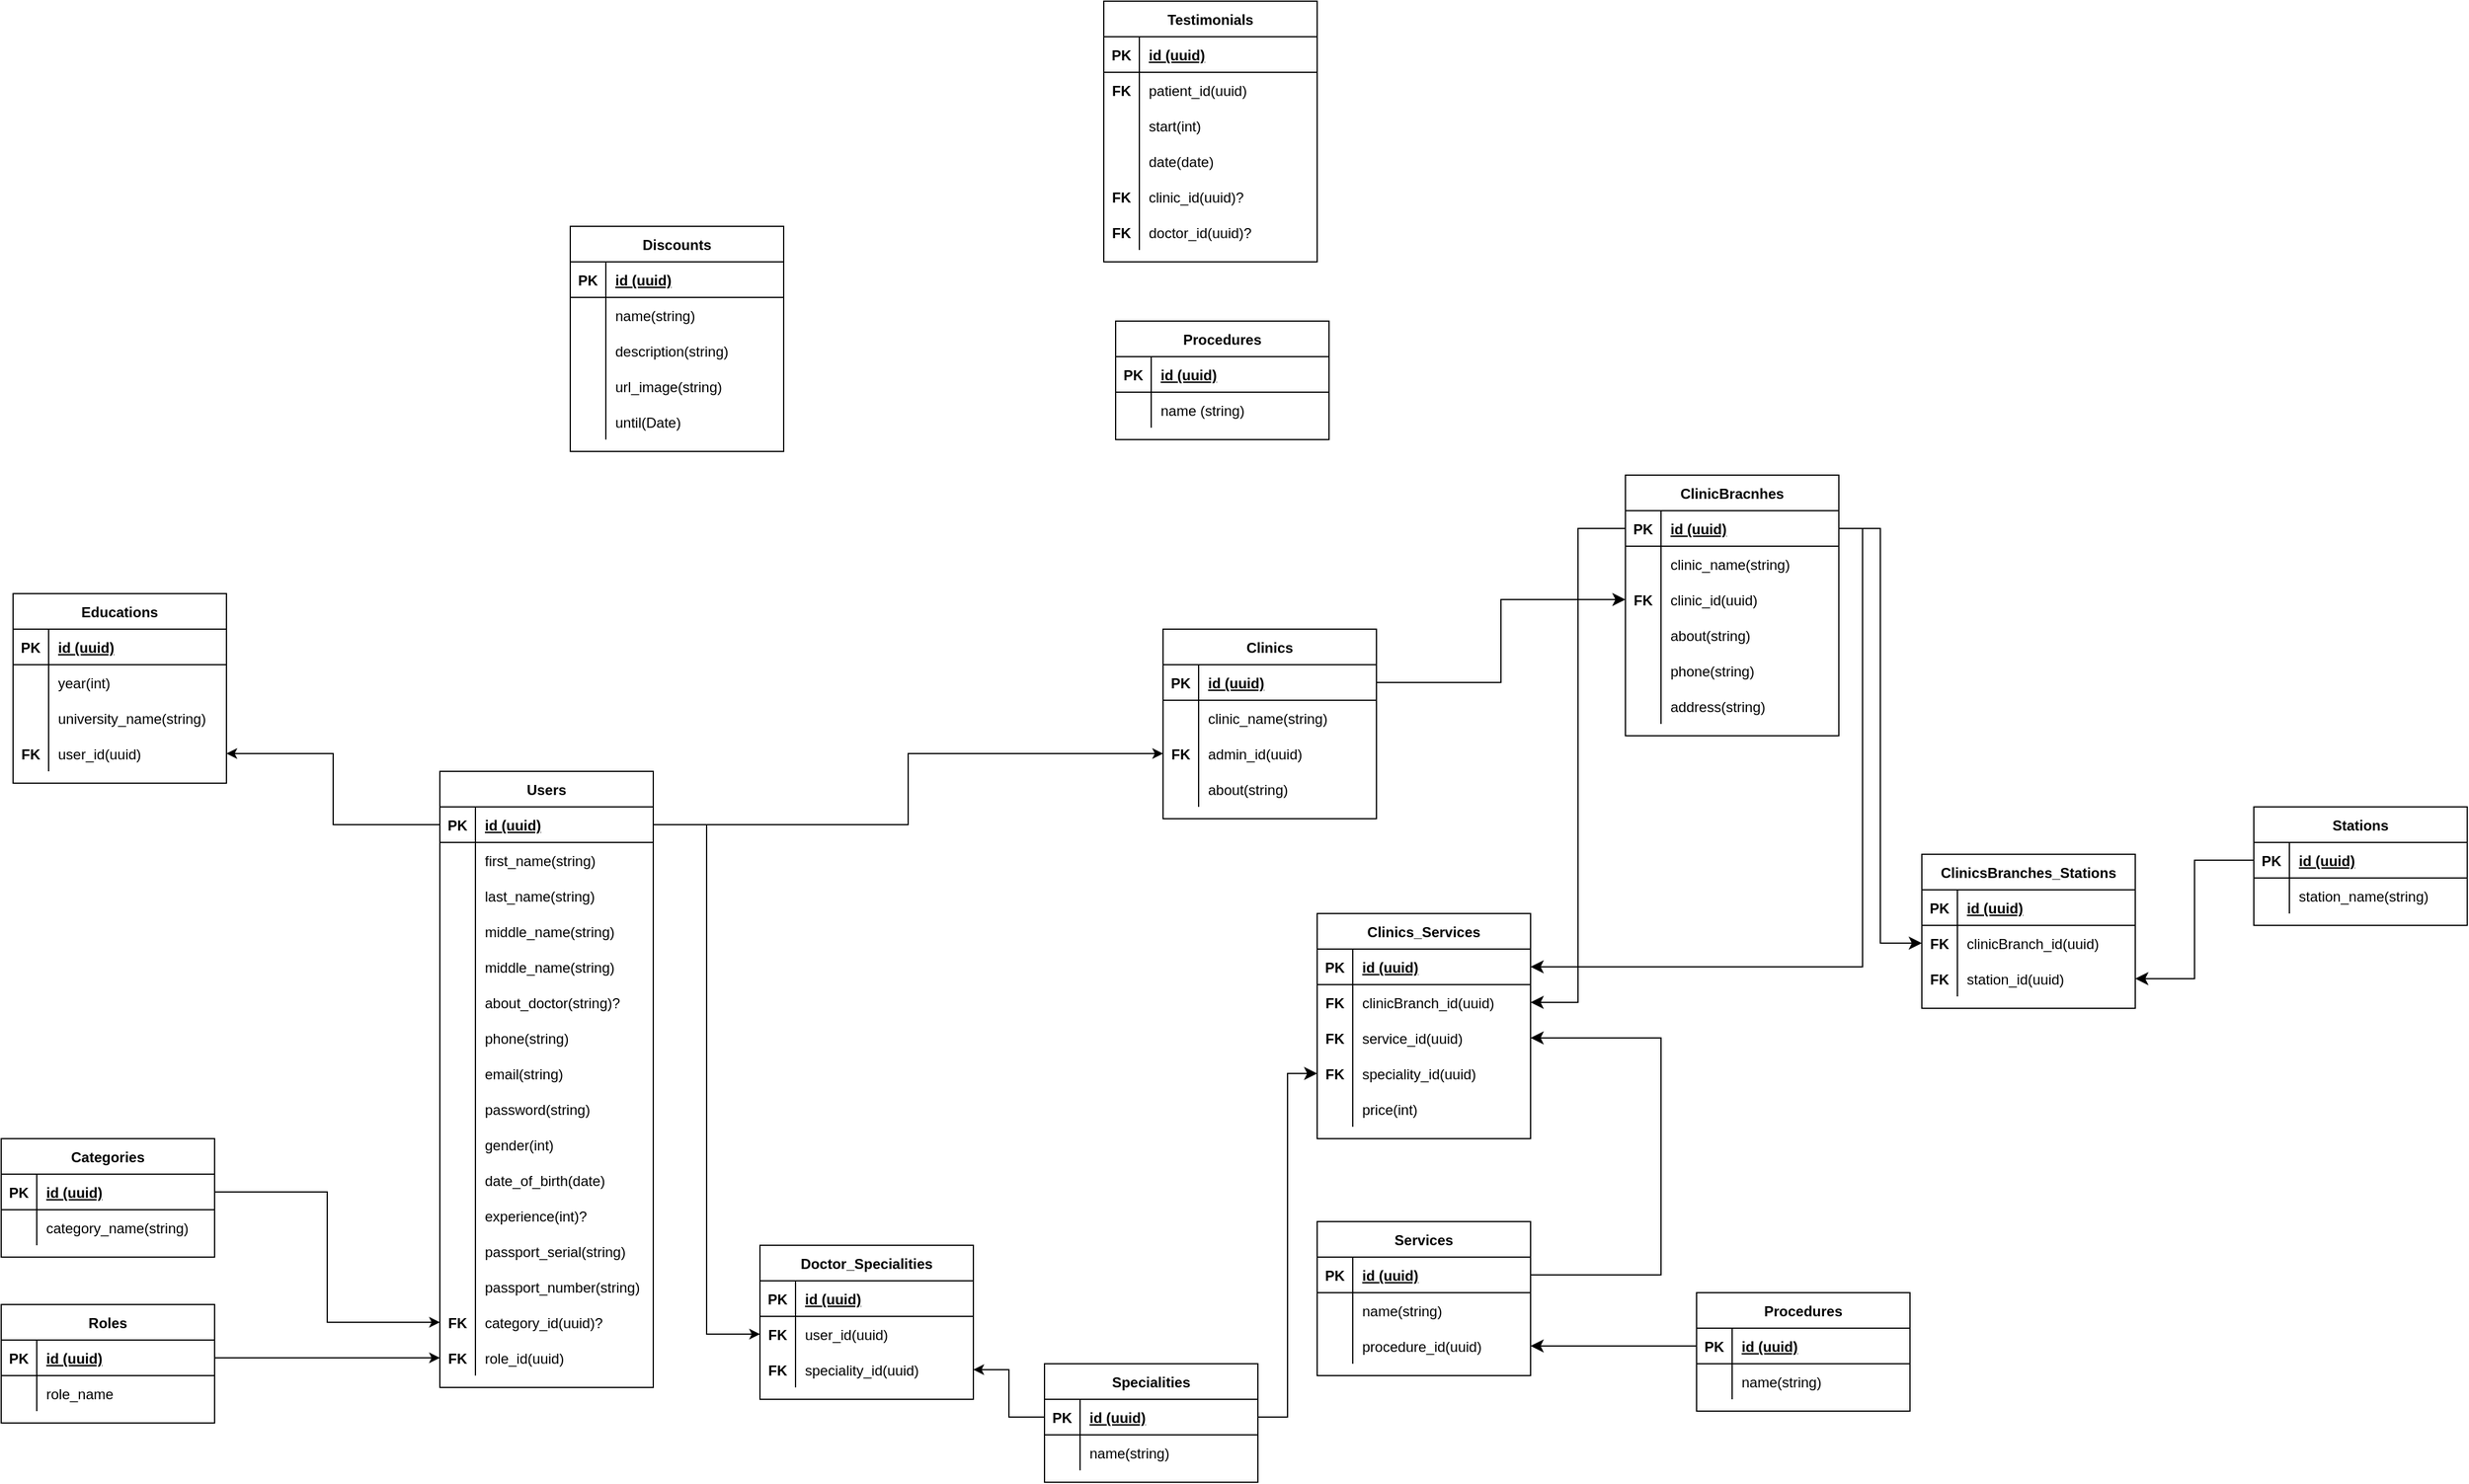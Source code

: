<mxfile version="21.2.7" type="github">
  <diagram id="9MqEnYc2Nj3l7GqyiAAN" name="Page-1">
    <mxGraphModel dx="2343" dy="1973" grid="1" gridSize="10" guides="1" tooltips="1" connect="1" arrows="1" fold="1" page="1" pageScale="1" pageWidth="850" pageHeight="1100" math="0" shadow="0">
      <root>
        <mxCell id="0" />
        <mxCell id="1" parent="0" />
        <mxCell id="kiI4m6_xFj4V_bomf-qT-1" value="Users" style="shape=table;startSize=30;container=1;collapsible=1;childLayout=tableLayout;fixedRows=1;rowLines=0;fontStyle=1;align=center;resizeLast=1;" parent="1" vertex="1">
          <mxGeometry x="200" y="230" width="180" height="520" as="geometry" />
        </mxCell>
        <mxCell id="kiI4m6_xFj4V_bomf-qT-2" value="" style="shape=tableRow;horizontal=0;startSize=0;swimlaneHead=0;swimlaneBody=0;fillColor=none;collapsible=0;dropTarget=0;points=[[0,0.5],[1,0.5]];portConstraint=eastwest;top=0;left=0;right=0;bottom=1;" parent="kiI4m6_xFj4V_bomf-qT-1" vertex="1">
          <mxGeometry y="30" width="180" height="30" as="geometry" />
        </mxCell>
        <mxCell id="kiI4m6_xFj4V_bomf-qT-3" value="PK" style="shape=partialRectangle;connectable=0;fillColor=none;top=0;left=0;bottom=0;right=0;fontStyle=1;overflow=hidden;" parent="kiI4m6_xFj4V_bomf-qT-2" vertex="1">
          <mxGeometry width="30" height="30" as="geometry">
            <mxRectangle width="30" height="30" as="alternateBounds" />
          </mxGeometry>
        </mxCell>
        <mxCell id="kiI4m6_xFj4V_bomf-qT-4" value="id (uuid)" style="shape=partialRectangle;connectable=0;fillColor=none;top=0;left=0;bottom=0;right=0;align=left;spacingLeft=6;fontStyle=5;overflow=hidden;" parent="kiI4m6_xFj4V_bomf-qT-2" vertex="1">
          <mxGeometry x="30" width="150" height="30" as="geometry">
            <mxRectangle width="150" height="30" as="alternateBounds" />
          </mxGeometry>
        </mxCell>
        <mxCell id="kiI4m6_xFj4V_bomf-qT-5" value="" style="shape=tableRow;horizontal=0;startSize=0;swimlaneHead=0;swimlaneBody=0;fillColor=none;collapsible=0;dropTarget=0;points=[[0,0.5],[1,0.5]];portConstraint=eastwest;top=0;left=0;right=0;bottom=0;" parent="kiI4m6_xFj4V_bomf-qT-1" vertex="1">
          <mxGeometry y="60" width="180" height="30" as="geometry" />
        </mxCell>
        <mxCell id="kiI4m6_xFj4V_bomf-qT-6" value="" style="shape=partialRectangle;connectable=0;fillColor=none;top=0;left=0;bottom=0;right=0;editable=1;overflow=hidden;" parent="kiI4m6_xFj4V_bomf-qT-5" vertex="1">
          <mxGeometry width="30" height="30" as="geometry">
            <mxRectangle width="30" height="30" as="alternateBounds" />
          </mxGeometry>
        </mxCell>
        <mxCell id="kiI4m6_xFj4V_bomf-qT-7" value="first_name(string)" style="shape=partialRectangle;connectable=0;fillColor=none;top=0;left=0;bottom=0;right=0;align=left;spacingLeft=6;overflow=hidden;" parent="kiI4m6_xFj4V_bomf-qT-5" vertex="1">
          <mxGeometry x="30" width="150" height="30" as="geometry">
            <mxRectangle width="150" height="30" as="alternateBounds" />
          </mxGeometry>
        </mxCell>
        <mxCell id="kiI4m6_xFj4V_bomf-qT-8" value="" style="shape=tableRow;horizontal=0;startSize=0;swimlaneHead=0;swimlaneBody=0;fillColor=none;collapsible=0;dropTarget=0;points=[[0,0.5],[1,0.5]];portConstraint=eastwest;top=0;left=0;right=0;bottom=0;" parent="kiI4m6_xFj4V_bomf-qT-1" vertex="1">
          <mxGeometry y="90" width="180" height="30" as="geometry" />
        </mxCell>
        <mxCell id="kiI4m6_xFj4V_bomf-qT-9" value="" style="shape=partialRectangle;connectable=0;fillColor=none;top=0;left=0;bottom=0;right=0;editable=1;overflow=hidden;" parent="kiI4m6_xFj4V_bomf-qT-8" vertex="1">
          <mxGeometry width="30" height="30" as="geometry">
            <mxRectangle width="30" height="30" as="alternateBounds" />
          </mxGeometry>
        </mxCell>
        <mxCell id="kiI4m6_xFj4V_bomf-qT-10" value="last_name(string)" style="shape=partialRectangle;connectable=0;fillColor=none;top=0;left=0;bottom=0;right=0;align=left;spacingLeft=6;overflow=hidden;" parent="kiI4m6_xFj4V_bomf-qT-8" vertex="1">
          <mxGeometry x="30" width="150" height="30" as="geometry">
            <mxRectangle width="150" height="30" as="alternateBounds" />
          </mxGeometry>
        </mxCell>
        <mxCell id="kiI4m6_xFj4V_bomf-qT-11" value="" style="shape=tableRow;horizontal=0;startSize=0;swimlaneHead=0;swimlaneBody=0;fillColor=none;collapsible=0;dropTarget=0;points=[[0,0.5],[1,0.5]];portConstraint=eastwest;top=0;left=0;right=0;bottom=0;" parent="kiI4m6_xFj4V_bomf-qT-1" vertex="1">
          <mxGeometry y="120" width="180" height="30" as="geometry" />
        </mxCell>
        <mxCell id="kiI4m6_xFj4V_bomf-qT-12" value="" style="shape=partialRectangle;connectable=0;fillColor=none;top=0;left=0;bottom=0;right=0;editable=1;overflow=hidden;" parent="kiI4m6_xFj4V_bomf-qT-11" vertex="1">
          <mxGeometry width="30" height="30" as="geometry">
            <mxRectangle width="30" height="30" as="alternateBounds" />
          </mxGeometry>
        </mxCell>
        <mxCell id="kiI4m6_xFj4V_bomf-qT-13" value="middle_name(string)" style="shape=partialRectangle;connectable=0;fillColor=none;top=0;left=0;bottom=0;right=0;align=left;spacingLeft=6;overflow=hidden;" parent="kiI4m6_xFj4V_bomf-qT-11" vertex="1">
          <mxGeometry x="30" width="150" height="30" as="geometry">
            <mxRectangle width="150" height="30" as="alternateBounds" />
          </mxGeometry>
        </mxCell>
        <mxCell id="CMDw1XcCQZMTxHdBloxv-1" value="" style="shape=tableRow;horizontal=0;startSize=0;swimlaneHead=0;swimlaneBody=0;fillColor=none;collapsible=0;dropTarget=0;points=[[0,0.5],[1,0.5]];portConstraint=eastwest;top=0;left=0;right=0;bottom=0;" parent="kiI4m6_xFj4V_bomf-qT-1" vertex="1">
          <mxGeometry y="150" width="180" height="30" as="geometry" />
        </mxCell>
        <mxCell id="CMDw1XcCQZMTxHdBloxv-2" value="" style="shape=partialRectangle;connectable=0;fillColor=none;top=0;left=0;bottom=0;right=0;editable=1;overflow=hidden;" parent="CMDw1XcCQZMTxHdBloxv-1" vertex="1">
          <mxGeometry width="30" height="30" as="geometry">
            <mxRectangle width="30" height="30" as="alternateBounds" />
          </mxGeometry>
        </mxCell>
        <mxCell id="CMDw1XcCQZMTxHdBloxv-3" value="middle_name(string)" style="shape=partialRectangle;connectable=0;fillColor=none;top=0;left=0;bottom=0;right=0;align=left;spacingLeft=6;overflow=hidden;" parent="CMDw1XcCQZMTxHdBloxv-1" vertex="1">
          <mxGeometry x="30" width="150" height="30" as="geometry">
            <mxRectangle width="150" height="30" as="alternateBounds" />
          </mxGeometry>
        </mxCell>
        <mxCell id="QRh1w9l6UdamEkCsD1TO-170" value="" style="shape=tableRow;horizontal=0;startSize=0;swimlaneHead=0;swimlaneBody=0;fillColor=none;collapsible=0;dropTarget=0;points=[[0,0.5],[1,0.5]];portConstraint=eastwest;top=0;left=0;right=0;bottom=0;" parent="kiI4m6_xFj4V_bomf-qT-1" vertex="1">
          <mxGeometry y="180" width="180" height="30" as="geometry" />
        </mxCell>
        <mxCell id="QRh1w9l6UdamEkCsD1TO-171" value="" style="shape=partialRectangle;connectable=0;fillColor=none;top=0;left=0;bottom=0;right=0;editable=1;overflow=hidden;" parent="QRh1w9l6UdamEkCsD1TO-170" vertex="1">
          <mxGeometry width="30" height="30" as="geometry">
            <mxRectangle width="30" height="30" as="alternateBounds" />
          </mxGeometry>
        </mxCell>
        <mxCell id="QRh1w9l6UdamEkCsD1TO-172" value="about_doctor(string)?" style="shape=partialRectangle;connectable=0;fillColor=none;top=0;left=0;bottom=0;right=0;align=left;spacingLeft=6;overflow=hidden;" parent="QRh1w9l6UdamEkCsD1TO-170" vertex="1">
          <mxGeometry x="30" width="150" height="30" as="geometry">
            <mxRectangle width="150" height="30" as="alternateBounds" />
          </mxGeometry>
        </mxCell>
        <mxCell id="QRh1w9l6UdamEkCsD1TO-23" value="" style="shape=tableRow;horizontal=0;startSize=0;swimlaneHead=0;swimlaneBody=0;fillColor=none;collapsible=0;dropTarget=0;points=[[0,0.5],[1,0.5]];portConstraint=eastwest;top=0;left=0;right=0;bottom=0;" parent="kiI4m6_xFj4V_bomf-qT-1" vertex="1">
          <mxGeometry y="210" width="180" height="30" as="geometry" />
        </mxCell>
        <mxCell id="QRh1w9l6UdamEkCsD1TO-24" value="" style="shape=partialRectangle;connectable=0;fillColor=none;top=0;left=0;bottom=0;right=0;editable=1;overflow=hidden;" parent="QRh1w9l6UdamEkCsD1TO-23" vertex="1">
          <mxGeometry width="30" height="30" as="geometry">
            <mxRectangle width="30" height="30" as="alternateBounds" />
          </mxGeometry>
        </mxCell>
        <mxCell id="QRh1w9l6UdamEkCsD1TO-25" value="phone(string)" style="shape=partialRectangle;connectable=0;fillColor=none;top=0;left=0;bottom=0;right=0;align=left;spacingLeft=6;overflow=hidden;" parent="QRh1w9l6UdamEkCsD1TO-23" vertex="1">
          <mxGeometry x="30" width="150" height="30" as="geometry">
            <mxRectangle width="150" height="30" as="alternateBounds" />
          </mxGeometry>
        </mxCell>
        <mxCell id="QRh1w9l6UdamEkCsD1TO-26" value="" style="shape=tableRow;horizontal=0;startSize=0;swimlaneHead=0;swimlaneBody=0;fillColor=none;collapsible=0;dropTarget=0;points=[[0,0.5],[1,0.5]];portConstraint=eastwest;top=0;left=0;right=0;bottom=0;" parent="kiI4m6_xFj4V_bomf-qT-1" vertex="1">
          <mxGeometry y="240" width="180" height="30" as="geometry" />
        </mxCell>
        <mxCell id="QRh1w9l6UdamEkCsD1TO-27" value="" style="shape=partialRectangle;connectable=0;fillColor=none;top=0;left=0;bottom=0;right=0;editable=1;overflow=hidden;" parent="QRh1w9l6UdamEkCsD1TO-26" vertex="1">
          <mxGeometry width="30" height="30" as="geometry">
            <mxRectangle width="30" height="30" as="alternateBounds" />
          </mxGeometry>
        </mxCell>
        <mxCell id="QRh1w9l6UdamEkCsD1TO-28" value="email(string)" style="shape=partialRectangle;connectable=0;fillColor=none;top=0;left=0;bottom=0;right=0;align=left;spacingLeft=6;overflow=hidden;" parent="QRh1w9l6UdamEkCsD1TO-26" vertex="1">
          <mxGeometry x="30" width="150" height="30" as="geometry">
            <mxRectangle width="150" height="30" as="alternateBounds" />
          </mxGeometry>
        </mxCell>
        <mxCell id="QRh1w9l6UdamEkCsD1TO-29" value="" style="shape=tableRow;horizontal=0;startSize=0;swimlaneHead=0;swimlaneBody=0;fillColor=none;collapsible=0;dropTarget=0;points=[[0,0.5],[1,0.5]];portConstraint=eastwest;top=0;left=0;right=0;bottom=0;" parent="kiI4m6_xFj4V_bomf-qT-1" vertex="1">
          <mxGeometry y="270" width="180" height="30" as="geometry" />
        </mxCell>
        <mxCell id="QRh1w9l6UdamEkCsD1TO-30" value="" style="shape=partialRectangle;connectable=0;fillColor=none;top=0;left=0;bottom=0;right=0;editable=1;overflow=hidden;" parent="QRh1w9l6UdamEkCsD1TO-29" vertex="1">
          <mxGeometry width="30" height="30" as="geometry">
            <mxRectangle width="30" height="30" as="alternateBounds" />
          </mxGeometry>
        </mxCell>
        <mxCell id="QRh1w9l6UdamEkCsD1TO-31" value="password(string)" style="shape=partialRectangle;connectable=0;fillColor=none;top=0;left=0;bottom=0;right=0;align=left;spacingLeft=6;overflow=hidden;" parent="QRh1w9l6UdamEkCsD1TO-29" vertex="1">
          <mxGeometry x="30" width="150" height="30" as="geometry">
            <mxRectangle width="150" height="30" as="alternateBounds" />
          </mxGeometry>
        </mxCell>
        <mxCell id="QRh1w9l6UdamEkCsD1TO-32" value="" style="shape=tableRow;horizontal=0;startSize=0;swimlaneHead=0;swimlaneBody=0;fillColor=none;collapsible=0;dropTarget=0;points=[[0,0.5],[1,0.5]];portConstraint=eastwest;top=0;left=0;right=0;bottom=0;" parent="kiI4m6_xFj4V_bomf-qT-1" vertex="1">
          <mxGeometry y="300" width="180" height="30" as="geometry" />
        </mxCell>
        <mxCell id="QRh1w9l6UdamEkCsD1TO-33" value="" style="shape=partialRectangle;connectable=0;fillColor=none;top=0;left=0;bottom=0;right=0;editable=1;overflow=hidden;" parent="QRh1w9l6UdamEkCsD1TO-32" vertex="1">
          <mxGeometry width="30" height="30" as="geometry">
            <mxRectangle width="30" height="30" as="alternateBounds" />
          </mxGeometry>
        </mxCell>
        <mxCell id="QRh1w9l6UdamEkCsD1TO-34" value="gender(int)" style="shape=partialRectangle;connectable=0;fillColor=none;top=0;left=0;bottom=0;right=0;align=left;spacingLeft=6;overflow=hidden;" parent="QRh1w9l6UdamEkCsD1TO-32" vertex="1">
          <mxGeometry x="30" width="150" height="30" as="geometry">
            <mxRectangle width="150" height="30" as="alternateBounds" />
          </mxGeometry>
        </mxCell>
        <mxCell id="QRh1w9l6UdamEkCsD1TO-35" value="" style="shape=tableRow;horizontal=0;startSize=0;swimlaneHead=0;swimlaneBody=0;fillColor=none;collapsible=0;dropTarget=0;points=[[0,0.5],[1,0.5]];portConstraint=eastwest;top=0;left=0;right=0;bottom=0;" parent="kiI4m6_xFj4V_bomf-qT-1" vertex="1">
          <mxGeometry y="330" width="180" height="30" as="geometry" />
        </mxCell>
        <mxCell id="QRh1w9l6UdamEkCsD1TO-36" value="" style="shape=partialRectangle;connectable=0;fillColor=none;top=0;left=0;bottom=0;right=0;editable=1;overflow=hidden;" parent="QRh1w9l6UdamEkCsD1TO-35" vertex="1">
          <mxGeometry width="30" height="30" as="geometry">
            <mxRectangle width="30" height="30" as="alternateBounds" />
          </mxGeometry>
        </mxCell>
        <mxCell id="QRh1w9l6UdamEkCsD1TO-37" value="date_of_birth(date)" style="shape=partialRectangle;connectable=0;fillColor=none;top=0;left=0;bottom=0;right=0;align=left;spacingLeft=6;overflow=hidden;" parent="QRh1w9l6UdamEkCsD1TO-35" vertex="1">
          <mxGeometry x="30" width="150" height="30" as="geometry">
            <mxRectangle width="150" height="30" as="alternateBounds" />
          </mxGeometry>
        </mxCell>
        <mxCell id="QRh1w9l6UdamEkCsD1TO-318" value="" style="shape=tableRow;horizontal=0;startSize=0;swimlaneHead=0;swimlaneBody=0;fillColor=none;collapsible=0;dropTarget=0;points=[[0,0.5],[1,0.5]];portConstraint=eastwest;top=0;left=0;right=0;bottom=0;" parent="kiI4m6_xFj4V_bomf-qT-1" vertex="1">
          <mxGeometry y="360" width="180" height="30" as="geometry" />
        </mxCell>
        <mxCell id="QRh1w9l6UdamEkCsD1TO-319" value="" style="shape=partialRectangle;connectable=0;fillColor=none;top=0;left=0;bottom=0;right=0;editable=1;overflow=hidden;" parent="QRh1w9l6UdamEkCsD1TO-318" vertex="1">
          <mxGeometry width="30" height="30" as="geometry">
            <mxRectangle width="30" height="30" as="alternateBounds" />
          </mxGeometry>
        </mxCell>
        <mxCell id="QRh1w9l6UdamEkCsD1TO-320" value="experience(int)?" style="shape=partialRectangle;connectable=0;fillColor=none;top=0;left=0;bottom=0;right=0;align=left;spacingLeft=6;overflow=hidden;" parent="QRh1w9l6UdamEkCsD1TO-318" vertex="1">
          <mxGeometry x="30" width="150" height="30" as="geometry">
            <mxRectangle width="150" height="30" as="alternateBounds" />
          </mxGeometry>
        </mxCell>
        <mxCell id="QRh1w9l6UdamEkCsD1TO-38" value="" style="shape=tableRow;horizontal=0;startSize=0;swimlaneHead=0;swimlaneBody=0;fillColor=none;collapsible=0;dropTarget=0;points=[[0,0.5],[1,0.5]];portConstraint=eastwest;top=0;left=0;right=0;bottom=0;" parent="kiI4m6_xFj4V_bomf-qT-1" vertex="1">
          <mxGeometry y="390" width="180" height="30" as="geometry" />
        </mxCell>
        <mxCell id="QRh1w9l6UdamEkCsD1TO-39" value="" style="shape=partialRectangle;connectable=0;fillColor=none;top=0;left=0;bottom=0;right=0;editable=1;overflow=hidden;" parent="QRh1w9l6UdamEkCsD1TO-38" vertex="1">
          <mxGeometry width="30" height="30" as="geometry">
            <mxRectangle width="30" height="30" as="alternateBounds" />
          </mxGeometry>
        </mxCell>
        <mxCell id="QRh1w9l6UdamEkCsD1TO-40" value="passport_serial(string)" style="shape=partialRectangle;connectable=0;fillColor=none;top=0;left=0;bottom=0;right=0;align=left;spacingLeft=6;overflow=hidden;" parent="QRh1w9l6UdamEkCsD1TO-38" vertex="1">
          <mxGeometry x="30" width="150" height="30" as="geometry">
            <mxRectangle width="150" height="30" as="alternateBounds" />
          </mxGeometry>
        </mxCell>
        <mxCell id="QRh1w9l6UdamEkCsD1TO-314" value="" style="shape=tableRow;horizontal=0;startSize=0;swimlaneHead=0;swimlaneBody=0;fillColor=none;collapsible=0;dropTarget=0;points=[[0,0.5],[1,0.5]];portConstraint=eastwest;top=0;left=0;right=0;bottom=0;" parent="kiI4m6_xFj4V_bomf-qT-1" vertex="1">
          <mxGeometry y="420" width="180" height="30" as="geometry" />
        </mxCell>
        <mxCell id="QRh1w9l6UdamEkCsD1TO-315" value="" style="shape=partialRectangle;connectable=0;fillColor=none;top=0;left=0;bottom=0;right=0;editable=1;overflow=hidden;" parent="QRh1w9l6UdamEkCsD1TO-314" vertex="1">
          <mxGeometry width="30" height="30" as="geometry">
            <mxRectangle width="30" height="30" as="alternateBounds" />
          </mxGeometry>
        </mxCell>
        <mxCell id="QRh1w9l6UdamEkCsD1TO-316" value="passport_number(string)" style="shape=partialRectangle;connectable=0;fillColor=none;top=0;left=0;bottom=0;right=0;align=left;spacingLeft=6;overflow=hidden;" parent="QRh1w9l6UdamEkCsD1TO-314" vertex="1">
          <mxGeometry x="30" width="150" height="30" as="geometry">
            <mxRectangle width="150" height="30" as="alternateBounds" />
          </mxGeometry>
        </mxCell>
        <mxCell id="QRh1w9l6UdamEkCsD1TO-41" value="" style="shape=tableRow;horizontal=0;startSize=0;swimlaneHead=0;swimlaneBody=0;fillColor=none;collapsible=0;dropTarget=0;points=[[0,0.5],[1,0.5]];portConstraint=eastwest;top=0;left=0;right=0;bottom=0;" parent="kiI4m6_xFj4V_bomf-qT-1" vertex="1">
          <mxGeometry y="450" width="180" height="30" as="geometry" />
        </mxCell>
        <mxCell id="QRh1w9l6UdamEkCsD1TO-42" value="FK" style="shape=partialRectangle;connectable=0;fillColor=none;top=0;left=0;bottom=0;right=0;editable=1;overflow=hidden;fontStyle=1" parent="QRh1w9l6UdamEkCsD1TO-41" vertex="1">
          <mxGeometry width="30" height="30" as="geometry">
            <mxRectangle width="30" height="30" as="alternateBounds" />
          </mxGeometry>
        </mxCell>
        <mxCell id="QRh1w9l6UdamEkCsD1TO-43" value="category_id(uuid)?" style="shape=partialRectangle;connectable=0;fillColor=none;top=0;left=0;bottom=0;right=0;align=left;spacingLeft=6;overflow=hidden;" parent="QRh1w9l6UdamEkCsD1TO-41" vertex="1">
          <mxGeometry x="30" width="150" height="30" as="geometry">
            <mxRectangle width="150" height="30" as="alternateBounds" />
          </mxGeometry>
        </mxCell>
        <mxCell id="QRh1w9l6UdamEkCsD1TO-1" value="" style="shape=tableRow;horizontal=0;startSize=0;swimlaneHead=0;swimlaneBody=0;fillColor=none;collapsible=0;dropTarget=0;points=[[0,0.5],[1,0.5]];portConstraint=eastwest;top=0;left=0;right=0;bottom=0;" parent="kiI4m6_xFj4V_bomf-qT-1" vertex="1">
          <mxGeometry y="480" width="180" height="30" as="geometry" />
        </mxCell>
        <mxCell id="QRh1w9l6UdamEkCsD1TO-2" value="FK" style="shape=partialRectangle;connectable=0;fillColor=none;top=0;left=0;bottom=0;right=0;editable=1;overflow=hidden;fontStyle=1" parent="QRh1w9l6UdamEkCsD1TO-1" vertex="1">
          <mxGeometry width="30" height="30" as="geometry">
            <mxRectangle width="30" height="30" as="alternateBounds" />
          </mxGeometry>
        </mxCell>
        <mxCell id="QRh1w9l6UdamEkCsD1TO-3" value="role_id(uuid)" style="shape=partialRectangle;connectable=0;fillColor=none;top=0;left=0;bottom=0;right=0;align=left;spacingLeft=6;overflow=hidden;" parent="QRh1w9l6UdamEkCsD1TO-1" vertex="1">
          <mxGeometry x="30" width="150" height="30" as="geometry">
            <mxRectangle width="150" height="30" as="alternateBounds" />
          </mxGeometry>
        </mxCell>
        <mxCell id="QRh1w9l6UdamEkCsD1TO-4" value="Roles" style="shape=table;startSize=30;container=1;collapsible=1;childLayout=tableLayout;fixedRows=1;rowLines=0;fontStyle=1;align=center;resizeLast=1;" parent="1" vertex="1">
          <mxGeometry x="-170" y="680" width="180" height="100" as="geometry" />
        </mxCell>
        <mxCell id="QRh1w9l6UdamEkCsD1TO-5" value="" style="shape=tableRow;horizontal=0;startSize=0;swimlaneHead=0;swimlaneBody=0;fillColor=none;collapsible=0;dropTarget=0;points=[[0,0.5],[1,0.5]];portConstraint=eastwest;top=0;left=0;right=0;bottom=1;" parent="QRh1w9l6UdamEkCsD1TO-4" vertex="1">
          <mxGeometry y="30" width="180" height="30" as="geometry" />
        </mxCell>
        <mxCell id="QRh1w9l6UdamEkCsD1TO-6" value="PK" style="shape=partialRectangle;connectable=0;fillColor=none;top=0;left=0;bottom=0;right=0;fontStyle=1;overflow=hidden;" parent="QRh1w9l6UdamEkCsD1TO-5" vertex="1">
          <mxGeometry width="30" height="30" as="geometry">
            <mxRectangle width="30" height="30" as="alternateBounds" />
          </mxGeometry>
        </mxCell>
        <mxCell id="QRh1w9l6UdamEkCsD1TO-7" value="id (uuid)" style="shape=partialRectangle;connectable=0;fillColor=none;top=0;left=0;bottom=0;right=0;align=left;spacingLeft=6;fontStyle=5;overflow=hidden;" parent="QRh1w9l6UdamEkCsD1TO-5" vertex="1">
          <mxGeometry x="30" width="150" height="30" as="geometry">
            <mxRectangle width="150" height="30" as="alternateBounds" />
          </mxGeometry>
        </mxCell>
        <mxCell id="QRh1w9l6UdamEkCsD1TO-8" value="" style="shape=tableRow;horizontal=0;startSize=0;swimlaneHead=0;swimlaneBody=0;fillColor=none;collapsible=0;dropTarget=0;points=[[0,0.5],[1,0.5]];portConstraint=eastwest;top=0;left=0;right=0;bottom=0;" parent="QRh1w9l6UdamEkCsD1TO-4" vertex="1">
          <mxGeometry y="60" width="180" height="30" as="geometry" />
        </mxCell>
        <mxCell id="QRh1w9l6UdamEkCsD1TO-9" value="" style="shape=partialRectangle;connectable=0;fillColor=none;top=0;left=0;bottom=0;right=0;editable=1;overflow=hidden;" parent="QRh1w9l6UdamEkCsD1TO-8" vertex="1">
          <mxGeometry width="30" height="30" as="geometry">
            <mxRectangle width="30" height="30" as="alternateBounds" />
          </mxGeometry>
        </mxCell>
        <mxCell id="QRh1w9l6UdamEkCsD1TO-10" value="role_name" style="shape=partialRectangle;connectable=0;fillColor=none;top=0;left=0;bottom=0;right=0;align=left;spacingLeft=6;overflow=hidden;" parent="QRh1w9l6UdamEkCsD1TO-8" vertex="1">
          <mxGeometry x="30" width="150" height="30" as="geometry">
            <mxRectangle width="150" height="30" as="alternateBounds" />
          </mxGeometry>
        </mxCell>
        <mxCell id="QRh1w9l6UdamEkCsD1TO-44" value="Clinics" style="shape=table;startSize=30;container=1;collapsible=1;childLayout=tableLayout;fixedRows=1;rowLines=0;fontStyle=1;align=center;resizeLast=1;" parent="1" vertex="1">
          <mxGeometry x="810" y="110" width="180" height="160" as="geometry" />
        </mxCell>
        <mxCell id="QRh1w9l6UdamEkCsD1TO-45" value="" style="shape=tableRow;horizontal=0;startSize=0;swimlaneHead=0;swimlaneBody=0;fillColor=none;collapsible=0;dropTarget=0;points=[[0,0.5],[1,0.5]];portConstraint=eastwest;top=0;left=0;right=0;bottom=1;" parent="QRh1w9l6UdamEkCsD1TO-44" vertex="1">
          <mxGeometry y="30" width="180" height="30" as="geometry" />
        </mxCell>
        <mxCell id="QRh1w9l6UdamEkCsD1TO-46" value="PK" style="shape=partialRectangle;connectable=0;fillColor=none;top=0;left=0;bottom=0;right=0;fontStyle=1;overflow=hidden;" parent="QRh1w9l6UdamEkCsD1TO-45" vertex="1">
          <mxGeometry width="30" height="30" as="geometry">
            <mxRectangle width="30" height="30" as="alternateBounds" />
          </mxGeometry>
        </mxCell>
        <mxCell id="QRh1w9l6UdamEkCsD1TO-47" value="id (uuid)" style="shape=partialRectangle;connectable=0;fillColor=none;top=0;left=0;bottom=0;right=0;align=left;spacingLeft=6;fontStyle=5;overflow=hidden;" parent="QRh1w9l6UdamEkCsD1TO-45" vertex="1">
          <mxGeometry x="30" width="150" height="30" as="geometry">
            <mxRectangle width="150" height="30" as="alternateBounds" />
          </mxGeometry>
        </mxCell>
        <mxCell id="QRh1w9l6UdamEkCsD1TO-48" value="" style="shape=tableRow;horizontal=0;startSize=0;swimlaneHead=0;swimlaneBody=0;fillColor=none;collapsible=0;dropTarget=0;points=[[0,0.5],[1,0.5]];portConstraint=eastwest;top=0;left=0;right=0;bottom=0;" parent="QRh1w9l6UdamEkCsD1TO-44" vertex="1">
          <mxGeometry y="60" width="180" height="30" as="geometry" />
        </mxCell>
        <mxCell id="QRh1w9l6UdamEkCsD1TO-49" value="" style="shape=partialRectangle;connectable=0;fillColor=none;top=0;left=0;bottom=0;right=0;editable=1;overflow=hidden;" parent="QRh1w9l6UdamEkCsD1TO-48" vertex="1">
          <mxGeometry width="30" height="30" as="geometry">
            <mxRectangle width="30" height="30" as="alternateBounds" />
          </mxGeometry>
        </mxCell>
        <mxCell id="QRh1w9l6UdamEkCsD1TO-50" value="clinic_name(string)" style="shape=partialRectangle;connectable=0;fillColor=none;top=0;left=0;bottom=0;right=0;align=left;spacingLeft=6;overflow=hidden;" parent="QRh1w9l6UdamEkCsD1TO-48" vertex="1">
          <mxGeometry x="30" width="150" height="30" as="geometry">
            <mxRectangle width="150" height="30" as="alternateBounds" />
          </mxGeometry>
        </mxCell>
        <mxCell id="QRh1w9l6UdamEkCsD1TO-84" value="" style="shape=tableRow;horizontal=0;startSize=0;swimlaneHead=0;swimlaneBody=0;fillColor=none;collapsible=0;dropTarget=0;points=[[0,0.5],[1,0.5]];portConstraint=eastwest;top=0;left=0;right=0;bottom=0;" parent="QRh1w9l6UdamEkCsD1TO-44" vertex="1">
          <mxGeometry y="90" width="180" height="30" as="geometry" />
        </mxCell>
        <mxCell id="QRh1w9l6UdamEkCsD1TO-85" value="FK" style="shape=partialRectangle;connectable=0;fillColor=none;top=0;left=0;bottom=0;right=0;editable=1;overflow=hidden;fontStyle=1" parent="QRh1w9l6UdamEkCsD1TO-84" vertex="1">
          <mxGeometry width="30" height="30" as="geometry">
            <mxRectangle width="30" height="30" as="alternateBounds" />
          </mxGeometry>
        </mxCell>
        <mxCell id="QRh1w9l6UdamEkCsD1TO-86" value="admin_id(uuid)" style="shape=partialRectangle;connectable=0;fillColor=none;top=0;left=0;bottom=0;right=0;align=left;spacingLeft=6;overflow=hidden;" parent="QRh1w9l6UdamEkCsD1TO-84" vertex="1">
          <mxGeometry x="30" width="150" height="30" as="geometry">
            <mxRectangle width="150" height="30" as="alternateBounds" />
          </mxGeometry>
        </mxCell>
        <mxCell id="QRh1w9l6UdamEkCsD1TO-87" value="" style="shape=tableRow;horizontal=0;startSize=0;swimlaneHead=0;swimlaneBody=0;fillColor=none;collapsible=0;dropTarget=0;points=[[0,0.5],[1,0.5]];portConstraint=eastwest;top=0;left=0;right=0;bottom=0;" parent="QRh1w9l6UdamEkCsD1TO-44" vertex="1">
          <mxGeometry y="120" width="180" height="30" as="geometry" />
        </mxCell>
        <mxCell id="QRh1w9l6UdamEkCsD1TO-88" value="" style="shape=partialRectangle;connectable=0;fillColor=none;top=0;left=0;bottom=0;right=0;editable=1;overflow=hidden;" parent="QRh1w9l6UdamEkCsD1TO-87" vertex="1">
          <mxGeometry width="30" height="30" as="geometry">
            <mxRectangle width="30" height="30" as="alternateBounds" />
          </mxGeometry>
        </mxCell>
        <mxCell id="QRh1w9l6UdamEkCsD1TO-89" value="about(string)" style="shape=partialRectangle;connectable=0;fillColor=none;top=0;left=0;bottom=0;right=0;align=left;spacingLeft=6;overflow=hidden;" parent="QRh1w9l6UdamEkCsD1TO-87" vertex="1">
          <mxGeometry x="30" width="150" height="30" as="geometry">
            <mxRectangle width="150" height="30" as="alternateBounds" />
          </mxGeometry>
        </mxCell>
        <mxCell id="QRh1w9l6UdamEkCsD1TO-99" value="Stations" style="shape=table;startSize=30;container=1;collapsible=1;childLayout=tableLayout;fixedRows=1;rowLines=0;fontStyle=1;align=center;resizeLast=1;" parent="1" vertex="1">
          <mxGeometry x="1730" y="260" width="180" height="100" as="geometry" />
        </mxCell>
        <mxCell id="QRh1w9l6UdamEkCsD1TO-100" value="" style="shape=tableRow;horizontal=0;startSize=0;swimlaneHead=0;swimlaneBody=0;fillColor=none;collapsible=0;dropTarget=0;points=[[0,0.5],[1,0.5]];portConstraint=eastwest;top=0;left=0;right=0;bottom=1;" parent="QRh1w9l6UdamEkCsD1TO-99" vertex="1">
          <mxGeometry y="30" width="180" height="30" as="geometry" />
        </mxCell>
        <mxCell id="QRh1w9l6UdamEkCsD1TO-101" value="PK" style="shape=partialRectangle;connectable=0;fillColor=none;top=0;left=0;bottom=0;right=0;fontStyle=1;overflow=hidden;" parent="QRh1w9l6UdamEkCsD1TO-100" vertex="1">
          <mxGeometry width="30" height="30" as="geometry">
            <mxRectangle width="30" height="30" as="alternateBounds" />
          </mxGeometry>
        </mxCell>
        <mxCell id="QRh1w9l6UdamEkCsD1TO-102" value="id (uuid)" style="shape=partialRectangle;connectable=0;fillColor=none;top=0;left=0;bottom=0;right=0;align=left;spacingLeft=6;fontStyle=5;overflow=hidden;" parent="QRh1w9l6UdamEkCsD1TO-100" vertex="1">
          <mxGeometry x="30" width="150" height="30" as="geometry">
            <mxRectangle width="150" height="30" as="alternateBounds" />
          </mxGeometry>
        </mxCell>
        <mxCell id="QRh1w9l6UdamEkCsD1TO-103" value="" style="shape=tableRow;horizontal=0;startSize=0;swimlaneHead=0;swimlaneBody=0;fillColor=none;collapsible=0;dropTarget=0;points=[[0,0.5],[1,0.5]];portConstraint=eastwest;top=0;left=0;right=0;bottom=0;" parent="QRh1w9l6UdamEkCsD1TO-99" vertex="1">
          <mxGeometry y="60" width="180" height="30" as="geometry" />
        </mxCell>
        <mxCell id="QRh1w9l6UdamEkCsD1TO-104" value="" style="shape=partialRectangle;connectable=0;fillColor=none;top=0;left=0;bottom=0;right=0;editable=1;overflow=hidden;" parent="QRh1w9l6UdamEkCsD1TO-103" vertex="1">
          <mxGeometry width="30" height="30" as="geometry">
            <mxRectangle width="30" height="30" as="alternateBounds" />
          </mxGeometry>
        </mxCell>
        <mxCell id="QRh1w9l6UdamEkCsD1TO-105" value="station_name(string)" style="shape=partialRectangle;connectable=0;fillColor=none;top=0;left=0;bottom=0;right=0;align=left;spacingLeft=6;overflow=hidden;" parent="QRh1w9l6UdamEkCsD1TO-103" vertex="1">
          <mxGeometry x="30" width="150" height="30" as="geometry">
            <mxRectangle width="150" height="30" as="alternateBounds" />
          </mxGeometry>
        </mxCell>
        <mxCell id="QRh1w9l6UdamEkCsD1TO-118" value="ClinicsBranches_Stations" style="shape=table;startSize=30;container=1;collapsible=1;childLayout=tableLayout;fixedRows=1;rowLines=0;fontStyle=1;align=center;resizeLast=1;" parent="1" vertex="1">
          <mxGeometry x="1450" y="300" width="180" height="130" as="geometry" />
        </mxCell>
        <mxCell id="QRh1w9l6UdamEkCsD1TO-119" value="" style="shape=tableRow;horizontal=0;startSize=0;swimlaneHead=0;swimlaneBody=0;fillColor=none;collapsible=0;dropTarget=0;points=[[0,0.5],[1,0.5]];portConstraint=eastwest;top=0;left=0;right=0;bottom=1;" parent="QRh1w9l6UdamEkCsD1TO-118" vertex="1">
          <mxGeometry y="30" width="180" height="30" as="geometry" />
        </mxCell>
        <mxCell id="QRh1w9l6UdamEkCsD1TO-120" value="PK" style="shape=partialRectangle;connectable=0;fillColor=none;top=0;left=0;bottom=0;right=0;fontStyle=1;overflow=hidden;" parent="QRh1w9l6UdamEkCsD1TO-119" vertex="1">
          <mxGeometry width="30" height="30" as="geometry">
            <mxRectangle width="30" height="30" as="alternateBounds" />
          </mxGeometry>
        </mxCell>
        <mxCell id="QRh1w9l6UdamEkCsD1TO-121" value="id (uuid)" style="shape=partialRectangle;connectable=0;fillColor=none;top=0;left=0;bottom=0;right=0;align=left;spacingLeft=6;fontStyle=5;overflow=hidden;" parent="QRh1w9l6UdamEkCsD1TO-119" vertex="1">
          <mxGeometry x="30" width="150" height="30" as="geometry">
            <mxRectangle width="150" height="30" as="alternateBounds" />
          </mxGeometry>
        </mxCell>
        <mxCell id="QRh1w9l6UdamEkCsD1TO-125" value="" style="shape=tableRow;horizontal=0;startSize=0;swimlaneHead=0;swimlaneBody=0;fillColor=none;collapsible=0;dropTarget=0;points=[[0,0.5],[1,0.5]];portConstraint=eastwest;top=0;left=0;right=0;bottom=0;" parent="QRh1w9l6UdamEkCsD1TO-118" vertex="1">
          <mxGeometry y="60" width="180" height="30" as="geometry" />
        </mxCell>
        <mxCell id="QRh1w9l6UdamEkCsD1TO-126" value="FK" style="shape=partialRectangle;connectable=0;fillColor=none;top=0;left=0;bottom=0;right=0;editable=1;overflow=hidden;fontStyle=1" parent="QRh1w9l6UdamEkCsD1TO-125" vertex="1">
          <mxGeometry width="30" height="30" as="geometry">
            <mxRectangle width="30" height="30" as="alternateBounds" />
          </mxGeometry>
        </mxCell>
        <mxCell id="QRh1w9l6UdamEkCsD1TO-127" value="clinicBranch_id(uuid)" style="shape=partialRectangle;connectable=0;fillColor=none;top=0;left=0;bottom=0;right=0;align=left;spacingLeft=6;overflow=hidden;" parent="QRh1w9l6UdamEkCsD1TO-125" vertex="1">
          <mxGeometry x="30" width="150" height="30" as="geometry">
            <mxRectangle width="150" height="30" as="alternateBounds" />
          </mxGeometry>
        </mxCell>
        <mxCell id="QRh1w9l6UdamEkCsD1TO-128" value="" style="shape=tableRow;horizontal=0;startSize=0;swimlaneHead=0;swimlaneBody=0;fillColor=none;collapsible=0;dropTarget=0;points=[[0,0.5],[1,0.5]];portConstraint=eastwest;top=0;left=0;right=0;bottom=0;" parent="QRh1w9l6UdamEkCsD1TO-118" vertex="1">
          <mxGeometry y="90" width="180" height="30" as="geometry" />
        </mxCell>
        <mxCell id="QRh1w9l6UdamEkCsD1TO-129" value="FK" style="shape=partialRectangle;connectable=0;fillColor=none;top=0;left=0;bottom=0;right=0;editable=1;overflow=hidden;fontStyle=1" parent="QRh1w9l6UdamEkCsD1TO-128" vertex="1">
          <mxGeometry width="30" height="30" as="geometry">
            <mxRectangle width="30" height="30" as="alternateBounds" />
          </mxGeometry>
        </mxCell>
        <mxCell id="QRh1w9l6UdamEkCsD1TO-130" value="station_id(uuid)" style="shape=partialRectangle;connectable=0;fillColor=none;top=0;left=0;bottom=0;right=0;align=left;spacingLeft=6;overflow=hidden;" parent="QRh1w9l6UdamEkCsD1TO-128" vertex="1">
          <mxGeometry x="30" width="150" height="30" as="geometry">
            <mxRectangle width="150" height="30" as="alternateBounds" />
          </mxGeometry>
        </mxCell>
        <mxCell id="QRh1w9l6UdamEkCsD1TO-137" value="ClinicBracnhes" style="shape=table;startSize=30;container=1;collapsible=1;childLayout=tableLayout;fixedRows=1;rowLines=0;fontStyle=1;align=center;resizeLast=1;" parent="1" vertex="1">
          <mxGeometry x="1200" y="-20" width="180" height="220" as="geometry" />
        </mxCell>
        <mxCell id="QRh1w9l6UdamEkCsD1TO-138" value="" style="shape=tableRow;horizontal=0;startSize=0;swimlaneHead=0;swimlaneBody=0;fillColor=none;collapsible=0;dropTarget=0;points=[[0,0.5],[1,0.5]];portConstraint=eastwest;top=0;left=0;right=0;bottom=1;" parent="QRh1w9l6UdamEkCsD1TO-137" vertex="1">
          <mxGeometry y="30" width="180" height="30" as="geometry" />
        </mxCell>
        <mxCell id="QRh1w9l6UdamEkCsD1TO-139" value="PK" style="shape=partialRectangle;connectable=0;fillColor=none;top=0;left=0;bottom=0;right=0;fontStyle=1;overflow=hidden;" parent="QRh1w9l6UdamEkCsD1TO-138" vertex="1">
          <mxGeometry width="30" height="30" as="geometry">
            <mxRectangle width="30" height="30" as="alternateBounds" />
          </mxGeometry>
        </mxCell>
        <mxCell id="QRh1w9l6UdamEkCsD1TO-140" value="id (uuid)" style="shape=partialRectangle;connectable=0;fillColor=none;top=0;left=0;bottom=0;right=0;align=left;spacingLeft=6;fontStyle=5;overflow=hidden;" parent="QRh1w9l6UdamEkCsD1TO-138" vertex="1">
          <mxGeometry x="30" width="150" height="30" as="geometry">
            <mxRectangle width="150" height="30" as="alternateBounds" />
          </mxGeometry>
        </mxCell>
        <mxCell id="QRh1w9l6UdamEkCsD1TO-141" value="" style="shape=tableRow;horizontal=0;startSize=0;swimlaneHead=0;swimlaneBody=0;fillColor=none;collapsible=0;dropTarget=0;points=[[0,0.5],[1,0.5]];portConstraint=eastwest;top=0;left=0;right=0;bottom=0;" parent="QRh1w9l6UdamEkCsD1TO-137" vertex="1">
          <mxGeometry y="60" width="180" height="30" as="geometry" />
        </mxCell>
        <mxCell id="QRh1w9l6UdamEkCsD1TO-142" value="" style="shape=partialRectangle;connectable=0;fillColor=none;top=0;left=0;bottom=0;right=0;editable=1;overflow=hidden;" parent="QRh1w9l6UdamEkCsD1TO-141" vertex="1">
          <mxGeometry width="30" height="30" as="geometry">
            <mxRectangle width="30" height="30" as="alternateBounds" />
          </mxGeometry>
        </mxCell>
        <mxCell id="QRh1w9l6UdamEkCsD1TO-143" value="clinic_name(string)" style="shape=partialRectangle;connectable=0;fillColor=none;top=0;left=0;bottom=0;right=0;align=left;spacingLeft=6;overflow=hidden;" parent="QRh1w9l6UdamEkCsD1TO-141" vertex="1">
          <mxGeometry x="30" width="150" height="30" as="geometry">
            <mxRectangle width="150" height="30" as="alternateBounds" />
          </mxGeometry>
        </mxCell>
        <mxCell id="QRh1w9l6UdamEkCsD1TO-144" value="" style="shape=tableRow;horizontal=0;startSize=0;swimlaneHead=0;swimlaneBody=0;fillColor=none;collapsible=0;dropTarget=0;points=[[0,0.5],[1,0.5]];portConstraint=eastwest;top=0;left=0;right=0;bottom=0;" parent="QRh1w9l6UdamEkCsD1TO-137" vertex="1">
          <mxGeometry y="90" width="180" height="30" as="geometry" />
        </mxCell>
        <mxCell id="QRh1w9l6UdamEkCsD1TO-145" value="FK" style="shape=partialRectangle;connectable=0;fillColor=none;top=0;left=0;bottom=0;right=0;editable=1;overflow=hidden;fontStyle=1" parent="QRh1w9l6UdamEkCsD1TO-144" vertex="1">
          <mxGeometry width="30" height="30" as="geometry">
            <mxRectangle width="30" height="30" as="alternateBounds" />
          </mxGeometry>
        </mxCell>
        <mxCell id="QRh1w9l6UdamEkCsD1TO-146" value="clinic_id(uuid)" style="shape=partialRectangle;connectable=0;fillColor=none;top=0;left=0;bottom=0;right=0;align=left;spacingLeft=6;overflow=hidden;" parent="QRh1w9l6UdamEkCsD1TO-144" vertex="1">
          <mxGeometry x="30" width="150" height="30" as="geometry">
            <mxRectangle width="150" height="30" as="alternateBounds" />
          </mxGeometry>
        </mxCell>
        <mxCell id="QRh1w9l6UdamEkCsD1TO-147" value="" style="shape=tableRow;horizontal=0;startSize=0;swimlaneHead=0;swimlaneBody=0;fillColor=none;collapsible=0;dropTarget=0;points=[[0,0.5],[1,0.5]];portConstraint=eastwest;top=0;left=0;right=0;bottom=0;" parent="QRh1w9l6UdamEkCsD1TO-137" vertex="1">
          <mxGeometry y="120" width="180" height="30" as="geometry" />
        </mxCell>
        <mxCell id="QRh1w9l6UdamEkCsD1TO-148" value="" style="shape=partialRectangle;connectable=0;fillColor=none;top=0;left=0;bottom=0;right=0;editable=1;overflow=hidden;" parent="QRh1w9l6UdamEkCsD1TO-147" vertex="1">
          <mxGeometry width="30" height="30" as="geometry">
            <mxRectangle width="30" height="30" as="alternateBounds" />
          </mxGeometry>
        </mxCell>
        <mxCell id="QRh1w9l6UdamEkCsD1TO-149" value="about(string)" style="shape=partialRectangle;connectable=0;fillColor=none;top=0;left=0;bottom=0;right=0;align=left;spacingLeft=6;overflow=hidden;" parent="QRh1w9l6UdamEkCsD1TO-147" vertex="1">
          <mxGeometry x="30" width="150" height="30" as="geometry">
            <mxRectangle width="150" height="30" as="alternateBounds" />
          </mxGeometry>
        </mxCell>
        <mxCell id="QRh1w9l6UdamEkCsD1TO-150" value="" style="shape=tableRow;horizontal=0;startSize=0;swimlaneHead=0;swimlaneBody=0;fillColor=none;collapsible=0;dropTarget=0;points=[[0,0.5],[1,0.5]];portConstraint=eastwest;top=0;left=0;right=0;bottom=0;" parent="QRh1w9l6UdamEkCsD1TO-137" vertex="1">
          <mxGeometry y="150" width="180" height="30" as="geometry" />
        </mxCell>
        <mxCell id="QRh1w9l6UdamEkCsD1TO-151" value="" style="shape=partialRectangle;connectable=0;fillColor=none;top=0;left=0;bottom=0;right=0;editable=1;overflow=hidden;" parent="QRh1w9l6UdamEkCsD1TO-150" vertex="1">
          <mxGeometry width="30" height="30" as="geometry">
            <mxRectangle width="30" height="30" as="alternateBounds" />
          </mxGeometry>
        </mxCell>
        <mxCell id="QRh1w9l6UdamEkCsD1TO-152" value="phone(string)" style="shape=partialRectangle;connectable=0;fillColor=none;top=0;left=0;bottom=0;right=0;align=left;spacingLeft=6;overflow=hidden;" parent="QRh1w9l6UdamEkCsD1TO-150" vertex="1">
          <mxGeometry x="30" width="150" height="30" as="geometry">
            <mxRectangle width="150" height="30" as="alternateBounds" />
          </mxGeometry>
        </mxCell>
        <mxCell id="QRh1w9l6UdamEkCsD1TO-153" value="" style="shape=tableRow;horizontal=0;startSize=0;swimlaneHead=0;swimlaneBody=0;fillColor=none;collapsible=0;dropTarget=0;points=[[0,0.5],[1,0.5]];portConstraint=eastwest;top=0;left=0;right=0;bottom=0;" parent="QRh1w9l6UdamEkCsD1TO-137" vertex="1">
          <mxGeometry y="180" width="180" height="30" as="geometry" />
        </mxCell>
        <mxCell id="QRh1w9l6UdamEkCsD1TO-154" value="" style="shape=partialRectangle;connectable=0;fillColor=none;top=0;left=0;bottom=0;right=0;editable=1;overflow=hidden;" parent="QRh1w9l6UdamEkCsD1TO-153" vertex="1">
          <mxGeometry width="30" height="30" as="geometry">
            <mxRectangle width="30" height="30" as="alternateBounds" />
          </mxGeometry>
        </mxCell>
        <mxCell id="QRh1w9l6UdamEkCsD1TO-155" value="address(string)" style="shape=partialRectangle;connectable=0;fillColor=none;top=0;left=0;bottom=0;right=0;align=left;spacingLeft=6;overflow=hidden;" parent="QRh1w9l6UdamEkCsD1TO-153" vertex="1">
          <mxGeometry x="30" width="150" height="30" as="geometry">
            <mxRectangle width="150" height="30" as="alternateBounds" />
          </mxGeometry>
        </mxCell>
        <mxCell id="QRh1w9l6UdamEkCsD1TO-156" value="Educations" style="shape=table;startSize=30;container=1;collapsible=1;childLayout=tableLayout;fixedRows=1;rowLines=0;fontStyle=1;align=center;resizeLast=1;" parent="1" vertex="1">
          <mxGeometry x="-160" y="80" width="180" height="160" as="geometry" />
        </mxCell>
        <mxCell id="QRh1w9l6UdamEkCsD1TO-157" value="" style="shape=tableRow;horizontal=0;startSize=0;swimlaneHead=0;swimlaneBody=0;fillColor=none;collapsible=0;dropTarget=0;points=[[0,0.5],[1,0.5]];portConstraint=eastwest;top=0;left=0;right=0;bottom=1;" parent="QRh1w9l6UdamEkCsD1TO-156" vertex="1">
          <mxGeometry y="30" width="180" height="30" as="geometry" />
        </mxCell>
        <mxCell id="QRh1w9l6UdamEkCsD1TO-158" value="PK" style="shape=partialRectangle;connectable=0;fillColor=none;top=0;left=0;bottom=0;right=0;fontStyle=1;overflow=hidden;" parent="QRh1w9l6UdamEkCsD1TO-157" vertex="1">
          <mxGeometry width="30" height="30" as="geometry">
            <mxRectangle width="30" height="30" as="alternateBounds" />
          </mxGeometry>
        </mxCell>
        <mxCell id="QRh1w9l6UdamEkCsD1TO-159" value="id (uuid)" style="shape=partialRectangle;connectable=0;fillColor=none;top=0;left=0;bottom=0;right=0;align=left;spacingLeft=6;fontStyle=5;overflow=hidden;" parent="QRh1w9l6UdamEkCsD1TO-157" vertex="1">
          <mxGeometry x="30" width="150" height="30" as="geometry">
            <mxRectangle width="150" height="30" as="alternateBounds" />
          </mxGeometry>
        </mxCell>
        <mxCell id="QRh1w9l6UdamEkCsD1TO-160" value="" style="shape=tableRow;horizontal=0;startSize=0;swimlaneHead=0;swimlaneBody=0;fillColor=none;collapsible=0;dropTarget=0;points=[[0,0.5],[1,0.5]];portConstraint=eastwest;top=0;left=0;right=0;bottom=0;" parent="QRh1w9l6UdamEkCsD1TO-156" vertex="1">
          <mxGeometry y="60" width="180" height="30" as="geometry" />
        </mxCell>
        <mxCell id="QRh1w9l6UdamEkCsD1TO-161" value="" style="shape=partialRectangle;connectable=0;fillColor=none;top=0;left=0;bottom=0;right=0;editable=1;overflow=hidden;" parent="QRh1w9l6UdamEkCsD1TO-160" vertex="1">
          <mxGeometry width="30" height="30" as="geometry">
            <mxRectangle width="30" height="30" as="alternateBounds" />
          </mxGeometry>
        </mxCell>
        <mxCell id="QRh1w9l6UdamEkCsD1TO-162" value="year(int)" style="shape=partialRectangle;connectable=0;fillColor=none;top=0;left=0;bottom=0;right=0;align=left;spacingLeft=6;overflow=hidden;" parent="QRh1w9l6UdamEkCsD1TO-160" vertex="1">
          <mxGeometry x="30" width="150" height="30" as="geometry">
            <mxRectangle width="150" height="30" as="alternateBounds" />
          </mxGeometry>
        </mxCell>
        <mxCell id="QRh1w9l6UdamEkCsD1TO-163" value="" style="shape=tableRow;horizontal=0;startSize=0;swimlaneHead=0;swimlaneBody=0;fillColor=none;collapsible=0;dropTarget=0;points=[[0,0.5],[1,0.5]];portConstraint=eastwest;top=0;left=0;right=0;bottom=0;" parent="QRh1w9l6UdamEkCsD1TO-156" vertex="1">
          <mxGeometry y="90" width="180" height="30" as="geometry" />
        </mxCell>
        <mxCell id="QRh1w9l6UdamEkCsD1TO-164" value="" style="shape=partialRectangle;connectable=0;fillColor=none;top=0;left=0;bottom=0;right=0;editable=1;overflow=hidden;" parent="QRh1w9l6UdamEkCsD1TO-163" vertex="1">
          <mxGeometry width="30" height="30" as="geometry">
            <mxRectangle width="30" height="30" as="alternateBounds" />
          </mxGeometry>
        </mxCell>
        <mxCell id="QRh1w9l6UdamEkCsD1TO-165" value="university_name(string)" style="shape=partialRectangle;connectable=0;fillColor=none;top=0;left=0;bottom=0;right=0;align=left;spacingLeft=6;overflow=hidden;" parent="QRh1w9l6UdamEkCsD1TO-163" vertex="1">
          <mxGeometry x="30" width="150" height="30" as="geometry">
            <mxRectangle width="150" height="30" as="alternateBounds" />
          </mxGeometry>
        </mxCell>
        <mxCell id="QRh1w9l6UdamEkCsD1TO-166" value="" style="shape=tableRow;horizontal=0;startSize=0;swimlaneHead=0;swimlaneBody=0;fillColor=none;collapsible=0;dropTarget=0;points=[[0,0.5],[1,0.5]];portConstraint=eastwest;top=0;left=0;right=0;bottom=0;" parent="QRh1w9l6UdamEkCsD1TO-156" vertex="1">
          <mxGeometry y="120" width="180" height="30" as="geometry" />
        </mxCell>
        <mxCell id="QRh1w9l6UdamEkCsD1TO-167" value="FK" style="shape=partialRectangle;connectable=0;fillColor=none;top=0;left=0;bottom=0;right=0;editable=1;overflow=hidden;fontStyle=1" parent="QRh1w9l6UdamEkCsD1TO-166" vertex="1">
          <mxGeometry width="30" height="30" as="geometry">
            <mxRectangle width="30" height="30" as="alternateBounds" />
          </mxGeometry>
        </mxCell>
        <mxCell id="QRh1w9l6UdamEkCsD1TO-168" value="user_id(uuid)" style="shape=partialRectangle;connectable=0;fillColor=none;top=0;left=0;bottom=0;right=0;align=left;spacingLeft=6;overflow=hidden;" parent="QRh1w9l6UdamEkCsD1TO-166" vertex="1">
          <mxGeometry x="30" width="150" height="30" as="geometry">
            <mxRectangle width="150" height="30" as="alternateBounds" />
          </mxGeometry>
        </mxCell>
        <mxCell id="QRh1w9l6UdamEkCsD1TO-169" style="edgeStyle=orthogonalEdgeStyle;rounded=0;orthogonalLoop=1;jettySize=auto;html=1;exitX=0;exitY=0.5;exitDx=0;exitDy=0;" parent="1" source="kiI4m6_xFj4V_bomf-qT-2" target="QRh1w9l6UdamEkCsD1TO-166" edge="1">
          <mxGeometry relative="1" as="geometry" />
        </mxCell>
        <mxCell id="QRh1w9l6UdamEkCsD1TO-173" style="edgeStyle=orthogonalEdgeStyle;rounded=0;orthogonalLoop=1;jettySize=auto;html=1;exitX=1;exitY=0.5;exitDx=0;exitDy=0;" parent="1" source="QRh1w9l6UdamEkCsD1TO-5" target="QRh1w9l6UdamEkCsD1TO-1" edge="1">
          <mxGeometry relative="1" as="geometry" />
        </mxCell>
        <mxCell id="QRh1w9l6UdamEkCsD1TO-174" value="Testimonials" style="shape=table;startSize=30;container=1;collapsible=1;childLayout=tableLayout;fixedRows=1;rowLines=0;fontStyle=1;align=center;resizeLast=1;" parent="1" vertex="1">
          <mxGeometry x="760" y="-420" width="180" height="220" as="geometry" />
        </mxCell>
        <mxCell id="QRh1w9l6UdamEkCsD1TO-175" value="" style="shape=tableRow;horizontal=0;startSize=0;swimlaneHead=0;swimlaneBody=0;fillColor=none;collapsible=0;dropTarget=0;points=[[0,0.5],[1,0.5]];portConstraint=eastwest;top=0;left=0;right=0;bottom=1;" parent="QRh1w9l6UdamEkCsD1TO-174" vertex="1">
          <mxGeometry y="30" width="180" height="30" as="geometry" />
        </mxCell>
        <mxCell id="QRh1w9l6UdamEkCsD1TO-176" value="PK" style="shape=partialRectangle;connectable=0;fillColor=none;top=0;left=0;bottom=0;right=0;fontStyle=1;overflow=hidden;" parent="QRh1w9l6UdamEkCsD1TO-175" vertex="1">
          <mxGeometry width="30" height="30" as="geometry">
            <mxRectangle width="30" height="30" as="alternateBounds" />
          </mxGeometry>
        </mxCell>
        <mxCell id="QRh1w9l6UdamEkCsD1TO-177" value="id (uuid)" style="shape=partialRectangle;connectable=0;fillColor=none;top=0;left=0;bottom=0;right=0;align=left;spacingLeft=6;fontStyle=5;overflow=hidden;" parent="QRh1w9l6UdamEkCsD1TO-175" vertex="1">
          <mxGeometry x="30" width="150" height="30" as="geometry">
            <mxRectangle width="150" height="30" as="alternateBounds" />
          </mxGeometry>
        </mxCell>
        <mxCell id="QRh1w9l6UdamEkCsD1TO-178" value="" style="shape=tableRow;horizontal=0;startSize=0;swimlaneHead=0;swimlaneBody=0;fillColor=none;collapsible=0;dropTarget=0;points=[[0,0.5],[1,0.5]];portConstraint=eastwest;top=0;left=0;right=0;bottom=0;" parent="QRh1w9l6UdamEkCsD1TO-174" vertex="1">
          <mxGeometry y="60" width="180" height="30" as="geometry" />
        </mxCell>
        <mxCell id="QRh1w9l6UdamEkCsD1TO-179" value="FK" style="shape=partialRectangle;connectable=0;fillColor=none;top=0;left=0;bottom=0;right=0;editable=1;overflow=hidden;fontStyle=1" parent="QRh1w9l6UdamEkCsD1TO-178" vertex="1">
          <mxGeometry width="30" height="30" as="geometry">
            <mxRectangle width="30" height="30" as="alternateBounds" />
          </mxGeometry>
        </mxCell>
        <mxCell id="QRh1w9l6UdamEkCsD1TO-180" value="patient_id(uuid)" style="shape=partialRectangle;connectable=0;fillColor=none;top=0;left=0;bottom=0;right=0;align=left;spacingLeft=6;overflow=hidden;" parent="QRh1w9l6UdamEkCsD1TO-178" vertex="1">
          <mxGeometry x="30" width="150" height="30" as="geometry">
            <mxRectangle width="150" height="30" as="alternateBounds" />
          </mxGeometry>
        </mxCell>
        <mxCell id="QRh1w9l6UdamEkCsD1TO-182" value="" style="shape=tableRow;horizontal=0;startSize=0;swimlaneHead=0;swimlaneBody=0;fillColor=none;collapsible=0;dropTarget=0;points=[[0,0.5],[1,0.5]];portConstraint=eastwest;top=0;left=0;right=0;bottom=0;" parent="QRh1w9l6UdamEkCsD1TO-174" vertex="1">
          <mxGeometry y="90" width="180" height="30" as="geometry" />
        </mxCell>
        <mxCell id="QRh1w9l6UdamEkCsD1TO-183" value="" style="shape=partialRectangle;connectable=0;fillColor=none;top=0;left=0;bottom=0;right=0;editable=1;overflow=hidden;fontStyle=1" parent="QRh1w9l6UdamEkCsD1TO-182" vertex="1">
          <mxGeometry width="30" height="30" as="geometry">
            <mxRectangle width="30" height="30" as="alternateBounds" />
          </mxGeometry>
        </mxCell>
        <mxCell id="QRh1w9l6UdamEkCsD1TO-184" value="start(int)" style="shape=partialRectangle;connectable=0;fillColor=none;top=0;left=0;bottom=0;right=0;align=left;spacingLeft=6;overflow=hidden;" parent="QRh1w9l6UdamEkCsD1TO-182" vertex="1">
          <mxGeometry x="30" width="150" height="30" as="geometry">
            <mxRectangle width="150" height="30" as="alternateBounds" />
          </mxGeometry>
        </mxCell>
        <mxCell id="QRh1w9l6UdamEkCsD1TO-185" value="" style="shape=tableRow;horizontal=0;startSize=0;swimlaneHead=0;swimlaneBody=0;fillColor=none;collapsible=0;dropTarget=0;points=[[0,0.5],[1,0.5]];portConstraint=eastwest;top=0;left=0;right=0;bottom=0;" parent="QRh1w9l6UdamEkCsD1TO-174" vertex="1">
          <mxGeometry y="120" width="180" height="30" as="geometry" />
        </mxCell>
        <mxCell id="QRh1w9l6UdamEkCsD1TO-186" value="" style="shape=partialRectangle;connectable=0;fillColor=none;top=0;left=0;bottom=0;right=0;editable=1;overflow=hidden;fontStyle=1" parent="QRh1w9l6UdamEkCsD1TO-185" vertex="1">
          <mxGeometry width="30" height="30" as="geometry">
            <mxRectangle width="30" height="30" as="alternateBounds" />
          </mxGeometry>
        </mxCell>
        <mxCell id="QRh1w9l6UdamEkCsD1TO-187" value="date(date)" style="shape=partialRectangle;connectable=0;fillColor=none;top=0;left=0;bottom=0;right=0;align=left;spacingLeft=6;overflow=hidden;" parent="QRh1w9l6UdamEkCsD1TO-185" vertex="1">
          <mxGeometry x="30" width="150" height="30" as="geometry">
            <mxRectangle width="150" height="30" as="alternateBounds" />
          </mxGeometry>
        </mxCell>
        <mxCell id="QRh1w9l6UdamEkCsD1TO-191" value="" style="shape=tableRow;horizontal=0;startSize=0;swimlaneHead=0;swimlaneBody=0;fillColor=none;collapsible=0;dropTarget=0;points=[[0,0.5],[1,0.5]];portConstraint=eastwest;top=0;left=0;right=0;bottom=0;" parent="QRh1w9l6UdamEkCsD1TO-174" vertex="1">
          <mxGeometry y="150" width="180" height="30" as="geometry" />
        </mxCell>
        <mxCell id="QRh1w9l6UdamEkCsD1TO-192" value="FK" style="shape=partialRectangle;connectable=0;fillColor=none;top=0;left=0;bottom=0;right=0;editable=1;overflow=hidden;fontStyle=1" parent="QRh1w9l6UdamEkCsD1TO-191" vertex="1">
          <mxGeometry width="30" height="30" as="geometry">
            <mxRectangle width="30" height="30" as="alternateBounds" />
          </mxGeometry>
        </mxCell>
        <mxCell id="QRh1w9l6UdamEkCsD1TO-193" value="clinic_id(uuid)?" style="shape=partialRectangle;connectable=0;fillColor=none;top=0;left=0;bottom=0;right=0;align=left;spacingLeft=6;overflow=hidden;" parent="QRh1w9l6UdamEkCsD1TO-191" vertex="1">
          <mxGeometry x="30" width="150" height="30" as="geometry">
            <mxRectangle width="150" height="30" as="alternateBounds" />
          </mxGeometry>
        </mxCell>
        <mxCell id="QRh1w9l6UdamEkCsD1TO-188" value="" style="shape=tableRow;horizontal=0;startSize=0;swimlaneHead=0;swimlaneBody=0;fillColor=none;collapsible=0;dropTarget=0;points=[[0,0.5],[1,0.5]];portConstraint=eastwest;top=0;left=0;right=0;bottom=0;" parent="QRh1w9l6UdamEkCsD1TO-174" vertex="1">
          <mxGeometry y="180" width="180" height="30" as="geometry" />
        </mxCell>
        <mxCell id="QRh1w9l6UdamEkCsD1TO-189" value="FK" style="shape=partialRectangle;connectable=0;fillColor=none;top=0;left=0;bottom=0;right=0;editable=1;overflow=hidden;fontStyle=1" parent="QRh1w9l6UdamEkCsD1TO-188" vertex="1">
          <mxGeometry width="30" height="30" as="geometry">
            <mxRectangle width="30" height="30" as="alternateBounds" />
          </mxGeometry>
        </mxCell>
        <mxCell id="QRh1w9l6UdamEkCsD1TO-190" value="doctor_id(uuid)?" style="shape=partialRectangle;connectable=0;fillColor=none;top=0;left=0;bottom=0;right=0;align=left;spacingLeft=6;overflow=hidden;" parent="QRh1w9l6UdamEkCsD1TO-188" vertex="1">
          <mxGeometry x="30" width="150" height="30" as="geometry">
            <mxRectangle width="150" height="30" as="alternateBounds" />
          </mxGeometry>
        </mxCell>
        <mxCell id="QRh1w9l6UdamEkCsD1TO-208" value="Discounts" style="shape=table;startSize=30;container=1;collapsible=1;childLayout=tableLayout;fixedRows=1;rowLines=0;fontStyle=1;align=center;resizeLast=1;" parent="1" vertex="1">
          <mxGeometry x="310" y="-230" width="180" height="190.0" as="geometry" />
        </mxCell>
        <mxCell id="QRh1w9l6UdamEkCsD1TO-209" value="" style="shape=tableRow;horizontal=0;startSize=0;swimlaneHead=0;swimlaneBody=0;fillColor=none;collapsible=0;dropTarget=0;points=[[0,0.5],[1,0.5]];portConstraint=eastwest;top=0;left=0;right=0;bottom=1;" parent="QRh1w9l6UdamEkCsD1TO-208" vertex="1">
          <mxGeometry y="30" width="180" height="30" as="geometry" />
        </mxCell>
        <mxCell id="QRh1w9l6UdamEkCsD1TO-210" value="PK" style="shape=partialRectangle;connectable=0;fillColor=none;top=0;left=0;bottom=0;right=0;fontStyle=1;overflow=hidden;" parent="QRh1w9l6UdamEkCsD1TO-209" vertex="1">
          <mxGeometry width="30" height="30" as="geometry">
            <mxRectangle width="30" height="30" as="alternateBounds" />
          </mxGeometry>
        </mxCell>
        <mxCell id="QRh1w9l6UdamEkCsD1TO-211" value="id (uuid)" style="shape=partialRectangle;connectable=0;fillColor=none;top=0;left=0;bottom=0;right=0;align=left;spacingLeft=6;fontStyle=5;overflow=hidden;" parent="QRh1w9l6UdamEkCsD1TO-209" vertex="1">
          <mxGeometry x="30" width="150" height="30" as="geometry">
            <mxRectangle width="150" height="30" as="alternateBounds" />
          </mxGeometry>
        </mxCell>
        <mxCell id="QRh1w9l6UdamEkCsD1TO-212" value="" style="shape=tableRow;horizontal=0;startSize=0;swimlaneHead=0;swimlaneBody=0;fillColor=none;collapsible=0;dropTarget=0;points=[[0,0.5],[1,0.5]];portConstraint=eastwest;top=0;left=0;right=0;bottom=0;" parent="QRh1w9l6UdamEkCsD1TO-208" vertex="1">
          <mxGeometry y="60" width="180" height="30" as="geometry" />
        </mxCell>
        <mxCell id="QRh1w9l6UdamEkCsD1TO-213" value="" style="shape=partialRectangle;connectable=0;fillColor=none;top=0;left=0;bottom=0;right=0;editable=1;overflow=hidden;" parent="QRh1w9l6UdamEkCsD1TO-212" vertex="1">
          <mxGeometry width="30" height="30" as="geometry">
            <mxRectangle width="30" height="30" as="alternateBounds" />
          </mxGeometry>
        </mxCell>
        <mxCell id="QRh1w9l6UdamEkCsD1TO-214" value="name(string)" style="shape=partialRectangle;connectable=0;fillColor=none;top=0;left=0;bottom=0;right=0;align=left;spacingLeft=6;overflow=hidden;" parent="QRh1w9l6UdamEkCsD1TO-212" vertex="1">
          <mxGeometry x="30" width="150" height="30" as="geometry">
            <mxRectangle width="150" height="30" as="alternateBounds" />
          </mxGeometry>
        </mxCell>
        <mxCell id="QRh1w9l6UdamEkCsD1TO-215" value="" style="shape=tableRow;horizontal=0;startSize=0;swimlaneHead=0;swimlaneBody=0;fillColor=none;collapsible=0;dropTarget=0;points=[[0,0.5],[1,0.5]];portConstraint=eastwest;top=0;left=0;right=0;bottom=0;" parent="QRh1w9l6UdamEkCsD1TO-208" vertex="1">
          <mxGeometry y="90" width="180" height="30" as="geometry" />
        </mxCell>
        <mxCell id="QRh1w9l6UdamEkCsD1TO-216" value="" style="shape=partialRectangle;connectable=0;fillColor=none;top=0;left=0;bottom=0;right=0;editable=1;overflow=hidden;fontStyle=1" parent="QRh1w9l6UdamEkCsD1TO-215" vertex="1">
          <mxGeometry width="30" height="30" as="geometry">
            <mxRectangle width="30" height="30" as="alternateBounds" />
          </mxGeometry>
        </mxCell>
        <mxCell id="QRh1w9l6UdamEkCsD1TO-217" value="description(string)" style="shape=partialRectangle;connectable=0;fillColor=none;top=0;left=0;bottom=0;right=0;align=left;spacingLeft=6;overflow=hidden;" parent="QRh1w9l6UdamEkCsD1TO-215" vertex="1">
          <mxGeometry x="30" width="150" height="30" as="geometry">
            <mxRectangle width="150" height="30" as="alternateBounds" />
          </mxGeometry>
        </mxCell>
        <mxCell id="QRh1w9l6UdamEkCsD1TO-304" value="" style="shape=tableRow;horizontal=0;startSize=0;swimlaneHead=0;swimlaneBody=0;fillColor=none;collapsible=0;dropTarget=0;points=[[0,0.5],[1,0.5]];portConstraint=eastwest;top=0;left=0;right=0;bottom=0;" parent="QRh1w9l6UdamEkCsD1TO-208" vertex="1">
          <mxGeometry y="120" width="180" height="30" as="geometry" />
        </mxCell>
        <mxCell id="QRh1w9l6UdamEkCsD1TO-305" value="" style="shape=partialRectangle;connectable=0;fillColor=none;top=0;left=0;bottom=0;right=0;editable=1;overflow=hidden;fontStyle=1" parent="QRh1w9l6UdamEkCsD1TO-304" vertex="1">
          <mxGeometry width="30" height="30" as="geometry">
            <mxRectangle width="30" height="30" as="alternateBounds" />
          </mxGeometry>
        </mxCell>
        <mxCell id="QRh1w9l6UdamEkCsD1TO-306" value="url_image(string)" style="shape=partialRectangle;connectable=0;fillColor=none;top=0;left=0;bottom=0;right=0;align=left;spacingLeft=6;overflow=hidden;" parent="QRh1w9l6UdamEkCsD1TO-304" vertex="1">
          <mxGeometry x="30" width="150" height="30" as="geometry">
            <mxRectangle width="150" height="30" as="alternateBounds" />
          </mxGeometry>
        </mxCell>
        <mxCell id="QRh1w9l6UdamEkCsD1TO-218" value="" style="shape=tableRow;horizontal=0;startSize=0;swimlaneHead=0;swimlaneBody=0;fillColor=none;collapsible=0;dropTarget=0;points=[[0,0.5],[1,0.5]];portConstraint=eastwest;top=0;left=0;right=0;bottom=0;" parent="QRh1w9l6UdamEkCsD1TO-208" vertex="1">
          <mxGeometry y="150" width="180" height="30" as="geometry" />
        </mxCell>
        <mxCell id="QRh1w9l6UdamEkCsD1TO-219" value="" style="shape=partialRectangle;connectable=0;fillColor=none;top=0;left=0;bottom=0;right=0;editable=1;overflow=hidden;fontStyle=1" parent="QRh1w9l6UdamEkCsD1TO-218" vertex="1">
          <mxGeometry width="30" height="30" as="geometry">
            <mxRectangle width="30" height="30" as="alternateBounds" />
          </mxGeometry>
        </mxCell>
        <mxCell id="QRh1w9l6UdamEkCsD1TO-220" value="until(Date)" style="shape=partialRectangle;connectable=0;fillColor=none;top=0;left=0;bottom=0;right=0;align=left;spacingLeft=6;overflow=hidden;" parent="QRh1w9l6UdamEkCsD1TO-218" vertex="1">
          <mxGeometry x="30" width="150" height="30" as="geometry">
            <mxRectangle width="150" height="30" as="alternateBounds" />
          </mxGeometry>
        </mxCell>
        <mxCell id="QRh1w9l6UdamEkCsD1TO-221" value="Procedures" style="shape=table;startSize=30;container=1;collapsible=1;childLayout=tableLayout;fixedRows=1;rowLines=0;fontStyle=1;align=center;resizeLast=1;" parent="1" vertex="1">
          <mxGeometry x="1260" y="670" width="180" height="100" as="geometry" />
        </mxCell>
        <mxCell id="QRh1w9l6UdamEkCsD1TO-222" value="" style="shape=tableRow;horizontal=0;startSize=0;swimlaneHead=0;swimlaneBody=0;fillColor=none;collapsible=0;dropTarget=0;points=[[0,0.5],[1,0.5]];portConstraint=eastwest;top=0;left=0;right=0;bottom=1;" parent="QRh1w9l6UdamEkCsD1TO-221" vertex="1">
          <mxGeometry y="30" width="180" height="30" as="geometry" />
        </mxCell>
        <mxCell id="QRh1w9l6UdamEkCsD1TO-223" value="PK" style="shape=partialRectangle;connectable=0;fillColor=none;top=0;left=0;bottom=0;right=0;fontStyle=1;overflow=hidden;" parent="QRh1w9l6UdamEkCsD1TO-222" vertex="1">
          <mxGeometry width="30" height="30" as="geometry">
            <mxRectangle width="30" height="30" as="alternateBounds" />
          </mxGeometry>
        </mxCell>
        <mxCell id="QRh1w9l6UdamEkCsD1TO-224" value="id (uuid)" style="shape=partialRectangle;connectable=0;fillColor=none;top=0;left=0;bottom=0;right=0;align=left;spacingLeft=6;fontStyle=5;overflow=hidden;" parent="QRh1w9l6UdamEkCsD1TO-222" vertex="1">
          <mxGeometry x="30" width="150" height="30" as="geometry">
            <mxRectangle width="150" height="30" as="alternateBounds" />
          </mxGeometry>
        </mxCell>
        <mxCell id="QRh1w9l6UdamEkCsD1TO-225" value="" style="shape=tableRow;horizontal=0;startSize=0;swimlaneHead=0;swimlaneBody=0;fillColor=none;collapsible=0;dropTarget=0;points=[[0,0.5],[1,0.5]];portConstraint=eastwest;top=0;left=0;right=0;bottom=0;" parent="QRh1w9l6UdamEkCsD1TO-221" vertex="1">
          <mxGeometry y="60" width="180" height="30" as="geometry" />
        </mxCell>
        <mxCell id="QRh1w9l6UdamEkCsD1TO-226" value="" style="shape=partialRectangle;connectable=0;fillColor=none;top=0;left=0;bottom=0;right=0;editable=1;overflow=hidden;fontStyle=1" parent="QRh1w9l6UdamEkCsD1TO-225" vertex="1">
          <mxGeometry width="30" height="30" as="geometry">
            <mxRectangle width="30" height="30" as="alternateBounds" />
          </mxGeometry>
        </mxCell>
        <mxCell id="QRh1w9l6UdamEkCsD1TO-227" value="name(string)" style="shape=partialRectangle;connectable=0;fillColor=none;top=0;left=0;bottom=0;right=0;align=left;spacingLeft=6;overflow=hidden;" parent="QRh1w9l6UdamEkCsD1TO-225" vertex="1">
          <mxGeometry x="30" width="150" height="30" as="geometry">
            <mxRectangle width="150" height="30" as="alternateBounds" />
          </mxGeometry>
        </mxCell>
        <mxCell id="QRh1w9l6UdamEkCsD1TO-240" value="Procedures" style="shape=table;startSize=30;container=1;collapsible=1;childLayout=tableLayout;fixedRows=1;rowLines=0;fontStyle=1;align=center;resizeLast=1;" parent="1" vertex="1">
          <mxGeometry x="770" y="-150" width="180" height="100" as="geometry" />
        </mxCell>
        <mxCell id="QRh1w9l6UdamEkCsD1TO-241" value="" style="shape=tableRow;horizontal=0;startSize=0;swimlaneHead=0;swimlaneBody=0;fillColor=none;collapsible=0;dropTarget=0;points=[[0,0.5],[1,0.5]];portConstraint=eastwest;top=0;left=0;right=0;bottom=1;" parent="QRh1w9l6UdamEkCsD1TO-240" vertex="1">
          <mxGeometry y="30" width="180" height="30" as="geometry" />
        </mxCell>
        <mxCell id="QRh1w9l6UdamEkCsD1TO-242" value="PK" style="shape=partialRectangle;connectable=0;fillColor=none;top=0;left=0;bottom=0;right=0;fontStyle=1;overflow=hidden;" parent="QRh1w9l6UdamEkCsD1TO-241" vertex="1">
          <mxGeometry width="30" height="30" as="geometry">
            <mxRectangle width="30" height="30" as="alternateBounds" />
          </mxGeometry>
        </mxCell>
        <mxCell id="QRh1w9l6UdamEkCsD1TO-243" value="id (uuid)" style="shape=partialRectangle;connectable=0;fillColor=none;top=0;left=0;bottom=0;right=0;align=left;spacingLeft=6;fontStyle=5;overflow=hidden;" parent="QRh1w9l6UdamEkCsD1TO-241" vertex="1">
          <mxGeometry x="30" width="150" height="30" as="geometry">
            <mxRectangle width="150" height="30" as="alternateBounds" />
          </mxGeometry>
        </mxCell>
        <mxCell id="QRh1w9l6UdamEkCsD1TO-244" value="" style="shape=tableRow;horizontal=0;startSize=0;swimlaneHead=0;swimlaneBody=0;fillColor=none;collapsible=0;dropTarget=0;points=[[0,0.5],[1,0.5]];portConstraint=eastwest;top=0;left=0;right=0;bottom=0;" parent="QRh1w9l6UdamEkCsD1TO-240" vertex="1">
          <mxGeometry y="60" width="180" height="30" as="geometry" />
        </mxCell>
        <mxCell id="QRh1w9l6UdamEkCsD1TO-245" value="" style="shape=partialRectangle;connectable=0;fillColor=none;top=0;left=0;bottom=0;right=0;editable=1;overflow=hidden;fontStyle=1" parent="QRh1w9l6UdamEkCsD1TO-244" vertex="1">
          <mxGeometry width="30" height="30" as="geometry">
            <mxRectangle width="30" height="30" as="alternateBounds" />
          </mxGeometry>
        </mxCell>
        <mxCell id="QRh1w9l6UdamEkCsD1TO-246" value="name (string)" style="shape=partialRectangle;connectable=0;fillColor=none;top=0;left=0;bottom=0;right=0;align=left;spacingLeft=6;overflow=hidden;" parent="QRh1w9l6UdamEkCsD1TO-244" vertex="1">
          <mxGeometry x="30" width="150" height="30" as="geometry">
            <mxRectangle width="150" height="30" as="alternateBounds" />
          </mxGeometry>
        </mxCell>
        <mxCell id="QRh1w9l6UdamEkCsD1TO-259" value="Specialities" style="shape=table;startSize=30;container=1;collapsible=1;childLayout=tableLayout;fixedRows=1;rowLines=0;fontStyle=1;align=center;resizeLast=1;" parent="1" vertex="1">
          <mxGeometry x="710" y="730" width="180" height="100.0" as="geometry" />
        </mxCell>
        <mxCell id="QRh1w9l6UdamEkCsD1TO-260" value="" style="shape=tableRow;horizontal=0;startSize=0;swimlaneHead=0;swimlaneBody=0;fillColor=none;collapsible=0;dropTarget=0;points=[[0,0.5],[1,0.5]];portConstraint=eastwest;top=0;left=0;right=0;bottom=1;" parent="QRh1w9l6UdamEkCsD1TO-259" vertex="1">
          <mxGeometry y="30" width="180" height="30" as="geometry" />
        </mxCell>
        <mxCell id="QRh1w9l6UdamEkCsD1TO-261" value="PK" style="shape=partialRectangle;connectable=0;fillColor=none;top=0;left=0;bottom=0;right=0;fontStyle=1;overflow=hidden;" parent="QRh1w9l6UdamEkCsD1TO-260" vertex="1">
          <mxGeometry width="30" height="30" as="geometry">
            <mxRectangle width="30" height="30" as="alternateBounds" />
          </mxGeometry>
        </mxCell>
        <mxCell id="QRh1w9l6UdamEkCsD1TO-262" value="id (uuid)" style="shape=partialRectangle;connectable=0;fillColor=none;top=0;left=0;bottom=0;right=0;align=left;spacingLeft=6;fontStyle=5;overflow=hidden;" parent="QRh1w9l6UdamEkCsD1TO-260" vertex="1">
          <mxGeometry x="30" width="150" height="30" as="geometry">
            <mxRectangle width="150" height="30" as="alternateBounds" />
          </mxGeometry>
        </mxCell>
        <mxCell id="QRh1w9l6UdamEkCsD1TO-263" value="" style="shape=tableRow;horizontal=0;startSize=0;swimlaneHead=0;swimlaneBody=0;fillColor=none;collapsible=0;dropTarget=0;points=[[0,0.5],[1,0.5]];portConstraint=eastwest;top=0;left=0;right=0;bottom=0;" parent="QRh1w9l6UdamEkCsD1TO-259" vertex="1">
          <mxGeometry y="60" width="180" height="30" as="geometry" />
        </mxCell>
        <mxCell id="QRh1w9l6UdamEkCsD1TO-264" value="" style="shape=partialRectangle;connectable=0;fillColor=none;top=0;left=0;bottom=0;right=0;editable=1;overflow=hidden;" parent="QRh1w9l6UdamEkCsD1TO-263" vertex="1">
          <mxGeometry width="30" height="30" as="geometry">
            <mxRectangle width="30" height="30" as="alternateBounds" />
          </mxGeometry>
        </mxCell>
        <mxCell id="QRh1w9l6UdamEkCsD1TO-265" value="name(string)" style="shape=partialRectangle;connectable=0;fillColor=none;top=0;left=0;bottom=0;right=0;align=left;spacingLeft=6;overflow=hidden;" parent="QRh1w9l6UdamEkCsD1TO-263" vertex="1">
          <mxGeometry x="30" width="150" height="30" as="geometry">
            <mxRectangle width="150" height="30" as="alternateBounds" />
          </mxGeometry>
        </mxCell>
        <mxCell id="QRh1w9l6UdamEkCsD1TO-272" value="Doctor_Specialities" style="shape=table;startSize=30;container=1;collapsible=1;childLayout=tableLayout;fixedRows=1;rowLines=0;fontStyle=1;align=center;resizeLast=1;" parent="1" vertex="1">
          <mxGeometry x="470" y="630" width="180" height="130.0" as="geometry" />
        </mxCell>
        <mxCell id="QRh1w9l6UdamEkCsD1TO-273" value="" style="shape=tableRow;horizontal=0;startSize=0;swimlaneHead=0;swimlaneBody=0;fillColor=none;collapsible=0;dropTarget=0;points=[[0,0.5],[1,0.5]];portConstraint=eastwest;top=0;left=0;right=0;bottom=1;" parent="QRh1w9l6UdamEkCsD1TO-272" vertex="1">
          <mxGeometry y="30" width="180" height="30" as="geometry" />
        </mxCell>
        <mxCell id="QRh1w9l6UdamEkCsD1TO-274" value="PK" style="shape=partialRectangle;connectable=0;fillColor=none;top=0;left=0;bottom=0;right=0;fontStyle=1;overflow=hidden;" parent="QRh1w9l6UdamEkCsD1TO-273" vertex="1">
          <mxGeometry width="30" height="30" as="geometry">
            <mxRectangle width="30" height="30" as="alternateBounds" />
          </mxGeometry>
        </mxCell>
        <mxCell id="QRh1w9l6UdamEkCsD1TO-275" value="id (uuid)" style="shape=partialRectangle;connectable=0;fillColor=none;top=0;left=0;bottom=0;right=0;align=left;spacingLeft=6;fontStyle=5;overflow=hidden;" parent="QRh1w9l6UdamEkCsD1TO-273" vertex="1">
          <mxGeometry x="30" width="150" height="30" as="geometry">
            <mxRectangle width="150" height="30" as="alternateBounds" />
          </mxGeometry>
        </mxCell>
        <mxCell id="QRh1w9l6UdamEkCsD1TO-276" value="" style="shape=tableRow;horizontal=0;startSize=0;swimlaneHead=0;swimlaneBody=0;fillColor=none;collapsible=0;dropTarget=0;points=[[0,0.5],[1,0.5]];portConstraint=eastwest;top=0;left=0;right=0;bottom=0;" parent="QRh1w9l6UdamEkCsD1TO-272" vertex="1">
          <mxGeometry y="60" width="180" height="30" as="geometry" />
        </mxCell>
        <mxCell id="QRh1w9l6UdamEkCsD1TO-277" value="FK" style="shape=partialRectangle;connectable=0;fillColor=none;top=0;left=0;bottom=0;right=0;editable=1;overflow=hidden;fontStyle=1" parent="QRh1w9l6UdamEkCsD1TO-276" vertex="1">
          <mxGeometry width="30" height="30" as="geometry">
            <mxRectangle width="30" height="30" as="alternateBounds" />
          </mxGeometry>
        </mxCell>
        <mxCell id="QRh1w9l6UdamEkCsD1TO-278" value="user_id(uuid)" style="shape=partialRectangle;connectable=0;fillColor=none;top=0;left=0;bottom=0;right=0;align=left;spacingLeft=6;overflow=hidden;" parent="QRh1w9l6UdamEkCsD1TO-276" vertex="1">
          <mxGeometry x="30" width="150" height="30" as="geometry">
            <mxRectangle width="150" height="30" as="alternateBounds" />
          </mxGeometry>
        </mxCell>
        <mxCell id="QRh1w9l6UdamEkCsD1TO-279" value="" style="shape=tableRow;horizontal=0;startSize=0;swimlaneHead=0;swimlaneBody=0;fillColor=none;collapsible=0;dropTarget=0;points=[[0,0.5],[1,0.5]];portConstraint=eastwest;top=0;left=0;right=0;bottom=0;" parent="QRh1w9l6UdamEkCsD1TO-272" vertex="1">
          <mxGeometry y="90" width="180" height="30" as="geometry" />
        </mxCell>
        <mxCell id="QRh1w9l6UdamEkCsD1TO-280" value="FK" style="shape=partialRectangle;connectable=0;fillColor=none;top=0;left=0;bottom=0;right=0;editable=1;overflow=hidden;fontStyle=1" parent="QRh1w9l6UdamEkCsD1TO-279" vertex="1">
          <mxGeometry width="30" height="30" as="geometry">
            <mxRectangle width="30" height="30" as="alternateBounds" />
          </mxGeometry>
        </mxCell>
        <mxCell id="QRh1w9l6UdamEkCsD1TO-281" value="speciality_id(uuid)" style="shape=partialRectangle;connectable=0;fillColor=none;top=0;left=0;bottom=0;right=0;align=left;spacingLeft=6;overflow=hidden;" parent="QRh1w9l6UdamEkCsD1TO-279" vertex="1">
          <mxGeometry x="30" width="150" height="30" as="geometry">
            <mxRectangle width="150" height="30" as="alternateBounds" />
          </mxGeometry>
        </mxCell>
        <mxCell id="QRh1w9l6UdamEkCsD1TO-282" style="edgeStyle=orthogonalEdgeStyle;rounded=0;orthogonalLoop=1;jettySize=auto;html=1;exitX=1;exitY=0.5;exitDx=0;exitDy=0;" parent="1" source="kiI4m6_xFj4V_bomf-qT-2" target="QRh1w9l6UdamEkCsD1TO-276" edge="1">
          <mxGeometry relative="1" as="geometry" />
        </mxCell>
        <mxCell id="QRh1w9l6UdamEkCsD1TO-283" style="edgeStyle=orthogonalEdgeStyle;rounded=0;orthogonalLoop=1;jettySize=auto;html=1;exitX=0;exitY=0.5;exitDx=0;exitDy=0;" parent="1" source="QRh1w9l6UdamEkCsD1TO-260" target="QRh1w9l6UdamEkCsD1TO-279" edge="1">
          <mxGeometry relative="1" as="geometry" />
        </mxCell>
        <mxCell id="QRh1w9l6UdamEkCsD1TO-284" value="Services" style="shape=table;startSize=30;container=1;collapsible=1;childLayout=tableLayout;fixedRows=1;rowLines=0;fontStyle=1;align=center;resizeLast=1;" parent="1" vertex="1">
          <mxGeometry x="940" y="610" width="180" height="130.0" as="geometry" />
        </mxCell>
        <mxCell id="QRh1w9l6UdamEkCsD1TO-285" value="" style="shape=tableRow;horizontal=0;startSize=0;swimlaneHead=0;swimlaneBody=0;fillColor=none;collapsible=0;dropTarget=0;points=[[0,0.5],[1,0.5]];portConstraint=eastwest;top=0;left=0;right=0;bottom=1;" parent="QRh1w9l6UdamEkCsD1TO-284" vertex="1">
          <mxGeometry y="30" width="180" height="30" as="geometry" />
        </mxCell>
        <mxCell id="QRh1w9l6UdamEkCsD1TO-286" value="PK" style="shape=partialRectangle;connectable=0;fillColor=none;top=0;left=0;bottom=0;right=0;fontStyle=1;overflow=hidden;" parent="QRh1w9l6UdamEkCsD1TO-285" vertex="1">
          <mxGeometry width="30" height="30" as="geometry">
            <mxRectangle width="30" height="30" as="alternateBounds" />
          </mxGeometry>
        </mxCell>
        <mxCell id="QRh1w9l6UdamEkCsD1TO-287" value="id (uuid)" style="shape=partialRectangle;connectable=0;fillColor=none;top=0;left=0;bottom=0;right=0;align=left;spacingLeft=6;fontStyle=5;overflow=hidden;" parent="QRh1w9l6UdamEkCsD1TO-285" vertex="1">
          <mxGeometry x="30" width="150" height="30" as="geometry">
            <mxRectangle width="150" height="30" as="alternateBounds" />
          </mxGeometry>
        </mxCell>
        <mxCell id="QRh1w9l6UdamEkCsD1TO-288" value="" style="shape=tableRow;horizontal=0;startSize=0;swimlaneHead=0;swimlaneBody=0;fillColor=none;collapsible=0;dropTarget=0;points=[[0,0.5],[1,0.5]];portConstraint=eastwest;top=0;left=0;right=0;bottom=0;" parent="QRh1w9l6UdamEkCsD1TO-284" vertex="1">
          <mxGeometry y="60" width="180" height="30" as="geometry" />
        </mxCell>
        <mxCell id="QRh1w9l6UdamEkCsD1TO-289" value="" style="shape=partialRectangle;connectable=0;fillColor=none;top=0;left=0;bottom=0;right=0;editable=1;overflow=hidden;" parent="QRh1w9l6UdamEkCsD1TO-288" vertex="1">
          <mxGeometry width="30" height="30" as="geometry">
            <mxRectangle width="30" height="30" as="alternateBounds" />
          </mxGeometry>
        </mxCell>
        <mxCell id="QRh1w9l6UdamEkCsD1TO-290" value="name(string)" style="shape=partialRectangle;connectable=0;fillColor=none;top=0;left=0;bottom=0;right=0;align=left;spacingLeft=6;overflow=hidden;" parent="QRh1w9l6UdamEkCsD1TO-288" vertex="1">
          <mxGeometry x="30" width="150" height="30" as="geometry">
            <mxRectangle width="150" height="30" as="alternateBounds" />
          </mxGeometry>
        </mxCell>
        <mxCell id="2gXt5aOjmiHOCupzgebz-26" value="" style="shape=tableRow;horizontal=0;startSize=0;swimlaneHead=0;swimlaneBody=0;fillColor=none;collapsible=0;dropTarget=0;points=[[0,0.5],[1,0.5]];portConstraint=eastwest;top=0;left=0;right=0;bottom=0;" vertex="1" parent="QRh1w9l6UdamEkCsD1TO-284">
          <mxGeometry y="90" width="180" height="30" as="geometry" />
        </mxCell>
        <mxCell id="2gXt5aOjmiHOCupzgebz-27" value="" style="shape=partialRectangle;connectable=0;fillColor=none;top=0;left=0;bottom=0;right=0;editable=1;overflow=hidden;" vertex="1" parent="2gXt5aOjmiHOCupzgebz-26">
          <mxGeometry width="30" height="30" as="geometry">
            <mxRectangle width="30" height="30" as="alternateBounds" />
          </mxGeometry>
        </mxCell>
        <mxCell id="2gXt5aOjmiHOCupzgebz-28" value="procedure_id(uuid)" style="shape=partialRectangle;connectable=0;fillColor=none;top=0;left=0;bottom=0;right=0;align=left;spacingLeft=6;overflow=hidden;" vertex="1" parent="2gXt5aOjmiHOCupzgebz-26">
          <mxGeometry x="30" width="150" height="30" as="geometry">
            <mxRectangle width="150" height="30" as="alternateBounds" />
          </mxGeometry>
        </mxCell>
        <mxCell id="QRh1w9l6UdamEkCsD1TO-291" value="Clinics_Services" style="shape=table;startSize=30;container=1;collapsible=1;childLayout=tableLayout;fixedRows=1;rowLines=0;fontStyle=1;align=center;resizeLast=1;" parent="1" vertex="1">
          <mxGeometry x="940" y="350" width="180" height="190.0" as="geometry" />
        </mxCell>
        <mxCell id="QRh1w9l6UdamEkCsD1TO-292" value="" style="shape=tableRow;horizontal=0;startSize=0;swimlaneHead=0;swimlaneBody=0;fillColor=none;collapsible=0;dropTarget=0;points=[[0,0.5],[1,0.5]];portConstraint=eastwest;top=0;left=0;right=0;bottom=1;" parent="QRh1w9l6UdamEkCsD1TO-291" vertex="1">
          <mxGeometry y="30" width="180" height="30" as="geometry" />
        </mxCell>
        <mxCell id="QRh1w9l6UdamEkCsD1TO-293" value="PK" style="shape=partialRectangle;connectable=0;fillColor=none;top=0;left=0;bottom=0;right=0;fontStyle=1;overflow=hidden;" parent="QRh1w9l6UdamEkCsD1TO-292" vertex="1">
          <mxGeometry width="30" height="30" as="geometry">
            <mxRectangle width="30" height="30" as="alternateBounds" />
          </mxGeometry>
        </mxCell>
        <mxCell id="QRh1w9l6UdamEkCsD1TO-294" value="id (uuid)" style="shape=partialRectangle;connectable=0;fillColor=none;top=0;left=0;bottom=0;right=0;align=left;spacingLeft=6;fontStyle=5;overflow=hidden;" parent="QRh1w9l6UdamEkCsD1TO-292" vertex="1">
          <mxGeometry x="30" width="150" height="30" as="geometry">
            <mxRectangle width="150" height="30" as="alternateBounds" />
          </mxGeometry>
        </mxCell>
        <mxCell id="QRh1w9l6UdamEkCsD1TO-295" value="" style="shape=tableRow;horizontal=0;startSize=0;swimlaneHead=0;swimlaneBody=0;fillColor=none;collapsible=0;dropTarget=0;points=[[0,0.5],[1,0.5]];portConstraint=eastwest;top=0;left=0;right=0;bottom=0;" parent="QRh1w9l6UdamEkCsD1TO-291" vertex="1">
          <mxGeometry y="60" width="180" height="30" as="geometry" />
        </mxCell>
        <mxCell id="QRh1w9l6UdamEkCsD1TO-296" value="FK" style="shape=partialRectangle;connectable=0;fillColor=none;top=0;left=0;bottom=0;right=0;editable=1;overflow=hidden;fontStyle=1" parent="QRh1w9l6UdamEkCsD1TO-295" vertex="1">
          <mxGeometry width="30" height="30" as="geometry">
            <mxRectangle width="30" height="30" as="alternateBounds" />
          </mxGeometry>
        </mxCell>
        <mxCell id="QRh1w9l6UdamEkCsD1TO-297" value="clinicBranch_id(uuid)" style="shape=partialRectangle;connectable=0;fillColor=none;top=0;left=0;bottom=0;right=0;align=left;spacingLeft=6;overflow=hidden;" parent="QRh1w9l6UdamEkCsD1TO-295" vertex="1">
          <mxGeometry x="30" width="150" height="30" as="geometry">
            <mxRectangle width="150" height="30" as="alternateBounds" />
          </mxGeometry>
        </mxCell>
        <mxCell id="QRh1w9l6UdamEkCsD1TO-298" value="" style="shape=tableRow;horizontal=0;startSize=0;swimlaneHead=0;swimlaneBody=0;fillColor=none;collapsible=0;dropTarget=0;points=[[0,0.5],[1,0.5]];portConstraint=eastwest;top=0;left=0;right=0;bottom=0;" parent="QRh1w9l6UdamEkCsD1TO-291" vertex="1">
          <mxGeometry y="90" width="180" height="30" as="geometry" />
        </mxCell>
        <mxCell id="QRh1w9l6UdamEkCsD1TO-299" value="FK" style="shape=partialRectangle;connectable=0;fillColor=none;top=0;left=0;bottom=0;right=0;editable=1;overflow=hidden;fontStyle=1" parent="QRh1w9l6UdamEkCsD1TO-298" vertex="1">
          <mxGeometry width="30" height="30" as="geometry">
            <mxRectangle width="30" height="30" as="alternateBounds" />
          </mxGeometry>
        </mxCell>
        <mxCell id="QRh1w9l6UdamEkCsD1TO-300" value="service_id(uuid)" style="shape=partialRectangle;connectable=0;fillColor=none;top=0;left=0;bottom=0;right=0;align=left;spacingLeft=6;overflow=hidden;" parent="QRh1w9l6UdamEkCsD1TO-298" vertex="1">
          <mxGeometry x="30" width="150" height="30" as="geometry">
            <mxRectangle width="150" height="30" as="alternateBounds" />
          </mxGeometry>
        </mxCell>
        <mxCell id="QRh1w9l6UdamEkCsD1TO-301" value="" style="shape=tableRow;horizontal=0;startSize=0;swimlaneHead=0;swimlaneBody=0;fillColor=none;collapsible=0;dropTarget=0;points=[[0,0.5],[1,0.5]];portConstraint=eastwest;top=0;left=0;right=0;bottom=0;" parent="QRh1w9l6UdamEkCsD1TO-291" vertex="1">
          <mxGeometry y="120" width="180" height="30" as="geometry" />
        </mxCell>
        <mxCell id="QRh1w9l6UdamEkCsD1TO-302" value="FK" style="shape=partialRectangle;connectable=0;fillColor=none;top=0;left=0;bottom=0;right=0;editable=1;overflow=hidden;fontStyle=1" parent="QRh1w9l6UdamEkCsD1TO-301" vertex="1">
          <mxGeometry width="30" height="30" as="geometry">
            <mxRectangle width="30" height="30" as="alternateBounds" />
          </mxGeometry>
        </mxCell>
        <mxCell id="QRh1w9l6UdamEkCsD1TO-303" value="speciality_id(uuid)" style="shape=partialRectangle;connectable=0;fillColor=none;top=0;left=0;bottom=0;right=0;align=left;spacingLeft=6;overflow=hidden;" parent="QRh1w9l6UdamEkCsD1TO-301" vertex="1">
          <mxGeometry x="30" width="150" height="30" as="geometry">
            <mxRectangle width="150" height="30" as="alternateBounds" />
          </mxGeometry>
        </mxCell>
        <mxCell id="QRh1w9l6UdamEkCsD1TO-321" value="" style="shape=tableRow;horizontal=0;startSize=0;swimlaneHead=0;swimlaneBody=0;fillColor=none;collapsible=0;dropTarget=0;points=[[0,0.5],[1,0.5]];portConstraint=eastwest;top=0;left=0;right=0;bottom=0;" parent="QRh1w9l6UdamEkCsD1TO-291" vertex="1">
          <mxGeometry y="150" width="180" height="30" as="geometry" />
        </mxCell>
        <mxCell id="QRh1w9l6UdamEkCsD1TO-322" value="" style="shape=partialRectangle;connectable=0;fillColor=none;top=0;left=0;bottom=0;right=0;editable=1;overflow=hidden;fontStyle=1" parent="QRh1w9l6UdamEkCsD1TO-321" vertex="1">
          <mxGeometry width="30" height="30" as="geometry">
            <mxRectangle width="30" height="30" as="alternateBounds" />
          </mxGeometry>
        </mxCell>
        <mxCell id="QRh1w9l6UdamEkCsD1TO-323" value="price(int)" style="shape=partialRectangle;connectable=0;fillColor=none;top=0;left=0;bottom=0;right=0;align=left;spacingLeft=6;overflow=hidden;" parent="QRh1w9l6UdamEkCsD1TO-321" vertex="1">
          <mxGeometry x="30" width="150" height="30" as="geometry">
            <mxRectangle width="150" height="30" as="alternateBounds" />
          </mxGeometry>
        </mxCell>
        <mxCell id="QRh1w9l6UdamEkCsD1TO-307" value="Categories" style="shape=table;startSize=30;container=1;collapsible=1;childLayout=tableLayout;fixedRows=1;rowLines=0;fontStyle=1;align=center;resizeLast=1;" parent="1" vertex="1">
          <mxGeometry x="-170" y="540" width="180" height="100" as="geometry" />
        </mxCell>
        <mxCell id="QRh1w9l6UdamEkCsD1TO-308" value="" style="shape=tableRow;horizontal=0;startSize=0;swimlaneHead=0;swimlaneBody=0;fillColor=none;collapsible=0;dropTarget=0;points=[[0,0.5],[1,0.5]];portConstraint=eastwest;top=0;left=0;right=0;bottom=1;" parent="QRh1w9l6UdamEkCsD1TO-307" vertex="1">
          <mxGeometry y="30" width="180" height="30" as="geometry" />
        </mxCell>
        <mxCell id="QRh1w9l6UdamEkCsD1TO-309" value="PK" style="shape=partialRectangle;connectable=0;fillColor=none;top=0;left=0;bottom=0;right=0;fontStyle=1;overflow=hidden;" parent="QRh1w9l6UdamEkCsD1TO-308" vertex="1">
          <mxGeometry width="30" height="30" as="geometry">
            <mxRectangle width="30" height="30" as="alternateBounds" />
          </mxGeometry>
        </mxCell>
        <mxCell id="QRh1w9l6UdamEkCsD1TO-310" value="id (uuid)" style="shape=partialRectangle;connectable=0;fillColor=none;top=0;left=0;bottom=0;right=0;align=left;spacingLeft=6;fontStyle=5;overflow=hidden;" parent="QRh1w9l6UdamEkCsD1TO-308" vertex="1">
          <mxGeometry x="30" width="150" height="30" as="geometry">
            <mxRectangle width="150" height="30" as="alternateBounds" />
          </mxGeometry>
        </mxCell>
        <mxCell id="QRh1w9l6UdamEkCsD1TO-311" value="" style="shape=tableRow;horizontal=0;startSize=0;swimlaneHead=0;swimlaneBody=0;fillColor=none;collapsible=0;dropTarget=0;points=[[0,0.5],[1,0.5]];portConstraint=eastwest;top=0;left=0;right=0;bottom=0;" parent="QRh1w9l6UdamEkCsD1TO-307" vertex="1">
          <mxGeometry y="60" width="180" height="30" as="geometry" />
        </mxCell>
        <mxCell id="QRh1w9l6UdamEkCsD1TO-312" value="" style="shape=partialRectangle;connectable=0;fillColor=none;top=0;left=0;bottom=0;right=0;editable=1;overflow=hidden;" parent="QRh1w9l6UdamEkCsD1TO-311" vertex="1">
          <mxGeometry width="30" height="30" as="geometry">
            <mxRectangle width="30" height="30" as="alternateBounds" />
          </mxGeometry>
        </mxCell>
        <mxCell id="QRh1w9l6UdamEkCsD1TO-313" value="category_name(string)" style="shape=partialRectangle;connectable=0;fillColor=none;top=0;left=0;bottom=0;right=0;align=left;spacingLeft=6;overflow=hidden;" parent="QRh1w9l6UdamEkCsD1TO-311" vertex="1">
          <mxGeometry x="30" width="150" height="30" as="geometry">
            <mxRectangle width="150" height="30" as="alternateBounds" />
          </mxGeometry>
        </mxCell>
        <mxCell id="QRh1w9l6UdamEkCsD1TO-317" style="edgeStyle=orthogonalEdgeStyle;rounded=0;orthogonalLoop=1;jettySize=auto;html=1;" parent="1" source="QRh1w9l6UdamEkCsD1TO-308" target="QRh1w9l6UdamEkCsD1TO-41" edge="1">
          <mxGeometry relative="1" as="geometry" />
        </mxCell>
        <mxCell id="2gXt5aOjmiHOCupzgebz-10" style="edgeStyle=orthogonalEdgeStyle;rounded=0;orthogonalLoop=1;jettySize=auto;html=1;exitX=1;exitY=0.5;exitDx=0;exitDy=0;entryX=0;entryY=0.5;entryDx=0;entryDy=0;" edge="1" parent="1" source="kiI4m6_xFj4V_bomf-qT-2" target="QRh1w9l6UdamEkCsD1TO-84">
          <mxGeometry relative="1" as="geometry">
            <mxPoint x="390" y="285" as="sourcePoint" />
            <mxPoint x="480" y="715" as="targetPoint" />
          </mxGeometry>
        </mxCell>
        <mxCell id="2gXt5aOjmiHOCupzgebz-14" value="" style="edgeStyle=elbowEdgeStyle;elbow=vertical;endArrow=classic;html=1;curved=0;rounded=0;endSize=8;startSize=8;fontSize=12;exitX=1;exitY=0.5;exitDx=0;exitDy=0;entryX=1;entryY=0.5;entryDx=0;entryDy=0;" edge="1" parent="1" source="QRh1w9l6UdamEkCsD1TO-138" target="QRh1w9l6UdamEkCsD1TO-292">
          <mxGeometry width="50" height="50" relative="1" as="geometry">
            <mxPoint x="1230" y="400" as="sourcePoint" />
            <mxPoint x="1280" y="350" as="targetPoint" />
            <Array as="points">
              <mxPoint x="1400" y="190" />
              <mxPoint x="1480" y="230" />
              <mxPoint x="1330" y="250" />
            </Array>
          </mxGeometry>
        </mxCell>
        <mxCell id="2gXt5aOjmiHOCupzgebz-17" value="" style="edgeStyle=elbowEdgeStyle;elbow=horizontal;endArrow=classic;html=1;curved=0;rounded=0;endSize=8;startSize=8;fontSize=12;exitX=1;exitY=0.5;exitDx=0;exitDy=0;entryX=0;entryY=0.5;entryDx=0;entryDy=0;" edge="1" parent="1" source="QRh1w9l6UdamEkCsD1TO-45" target="QRh1w9l6UdamEkCsD1TO-144">
          <mxGeometry width="50" height="50" relative="1" as="geometry">
            <mxPoint x="1070" y="230" as="sourcePoint" />
            <mxPoint x="1120" y="180" as="targetPoint" />
          </mxGeometry>
        </mxCell>
        <mxCell id="2gXt5aOjmiHOCupzgebz-18" value="" style="edgeStyle=elbowEdgeStyle;elbow=horizontal;endArrow=classic;html=1;curved=0;rounded=0;endSize=8;startSize=8;fontSize=12;exitX=1;exitY=0.5;exitDx=0;exitDy=0;" edge="1" parent="1" source="QRh1w9l6UdamEkCsD1TO-285" target="QRh1w9l6UdamEkCsD1TO-298">
          <mxGeometry width="50" height="50" relative="1" as="geometry">
            <mxPoint x="1250" y="600" as="sourcePoint" />
            <mxPoint x="1300" y="550" as="targetPoint" />
            <Array as="points">
              <mxPoint x="1230" y="530" />
            </Array>
          </mxGeometry>
        </mxCell>
        <mxCell id="2gXt5aOjmiHOCupzgebz-20" value="" style="edgeStyle=elbowEdgeStyle;endArrow=classic;html=1;rounded=0;endSize=8;startSize=8;fontSize=12;exitX=0;exitY=0.5;exitDx=0;exitDy=0;entryX=1;entryY=0.5;entryDx=0;entryDy=0;" edge="1" parent="1" source="QRh1w9l6UdamEkCsD1TO-138" target="QRh1w9l6UdamEkCsD1TO-295">
          <mxGeometry width="50" height="50" relative="1" as="geometry">
            <mxPoint x="1200" y="70" as="sourcePoint" />
            <mxPoint x="1250" y="20" as="targetPoint" />
          </mxGeometry>
        </mxCell>
        <mxCell id="2gXt5aOjmiHOCupzgebz-23" value="" style="edgeStyle=elbowEdgeStyle;elbow=horizontal;endArrow=classic;html=1;curved=0;rounded=0;endSize=8;startSize=8;fontSize=12;exitX=1;exitY=0.5;exitDx=0;exitDy=0;" edge="1" parent="1" source="QRh1w9l6UdamEkCsD1TO-138" target="QRh1w9l6UdamEkCsD1TO-125">
          <mxGeometry width="50" height="50" relative="1" as="geometry">
            <mxPoint x="1470" y="160" as="sourcePoint" />
            <mxPoint x="1520" y="110" as="targetPoint" />
          </mxGeometry>
        </mxCell>
        <mxCell id="2gXt5aOjmiHOCupzgebz-25" style="edgeStyle=elbowEdgeStyle;rounded=0;orthogonalLoop=1;jettySize=auto;html=1;exitX=0;exitY=0.5;exitDx=0;exitDy=0;entryX=1;entryY=0.5;entryDx=0;entryDy=0;fontSize=12;startSize=8;endSize=8;" edge="1" parent="1" source="QRh1w9l6UdamEkCsD1TO-100" target="QRh1w9l6UdamEkCsD1TO-128">
          <mxGeometry relative="1" as="geometry" />
        </mxCell>
        <mxCell id="2gXt5aOjmiHOCupzgebz-29" style="edgeStyle=elbowEdgeStyle;rounded=0;orthogonalLoop=1;jettySize=auto;html=1;fontSize=12;startSize=8;endSize=8;exitX=0;exitY=0.5;exitDx=0;exitDy=0;" edge="1" parent="1" source="QRh1w9l6UdamEkCsD1TO-222">
          <mxGeometry relative="1" as="geometry">
            <mxPoint x="1440" y="715" as="sourcePoint" />
            <mxPoint x="1120" y="715" as="targetPoint" />
          </mxGeometry>
        </mxCell>
        <mxCell id="2gXt5aOjmiHOCupzgebz-30" style="edgeStyle=elbowEdgeStyle;rounded=0;orthogonalLoop=1;jettySize=auto;html=1;exitX=1;exitY=0.5;exitDx=0;exitDy=0;entryX=0;entryY=0.5;entryDx=0;entryDy=0;fontSize=12;startSize=8;endSize=8;" edge="1" parent="1" source="QRh1w9l6UdamEkCsD1TO-260" target="QRh1w9l6UdamEkCsD1TO-301">
          <mxGeometry relative="1" as="geometry" />
        </mxCell>
      </root>
    </mxGraphModel>
  </diagram>
</mxfile>
